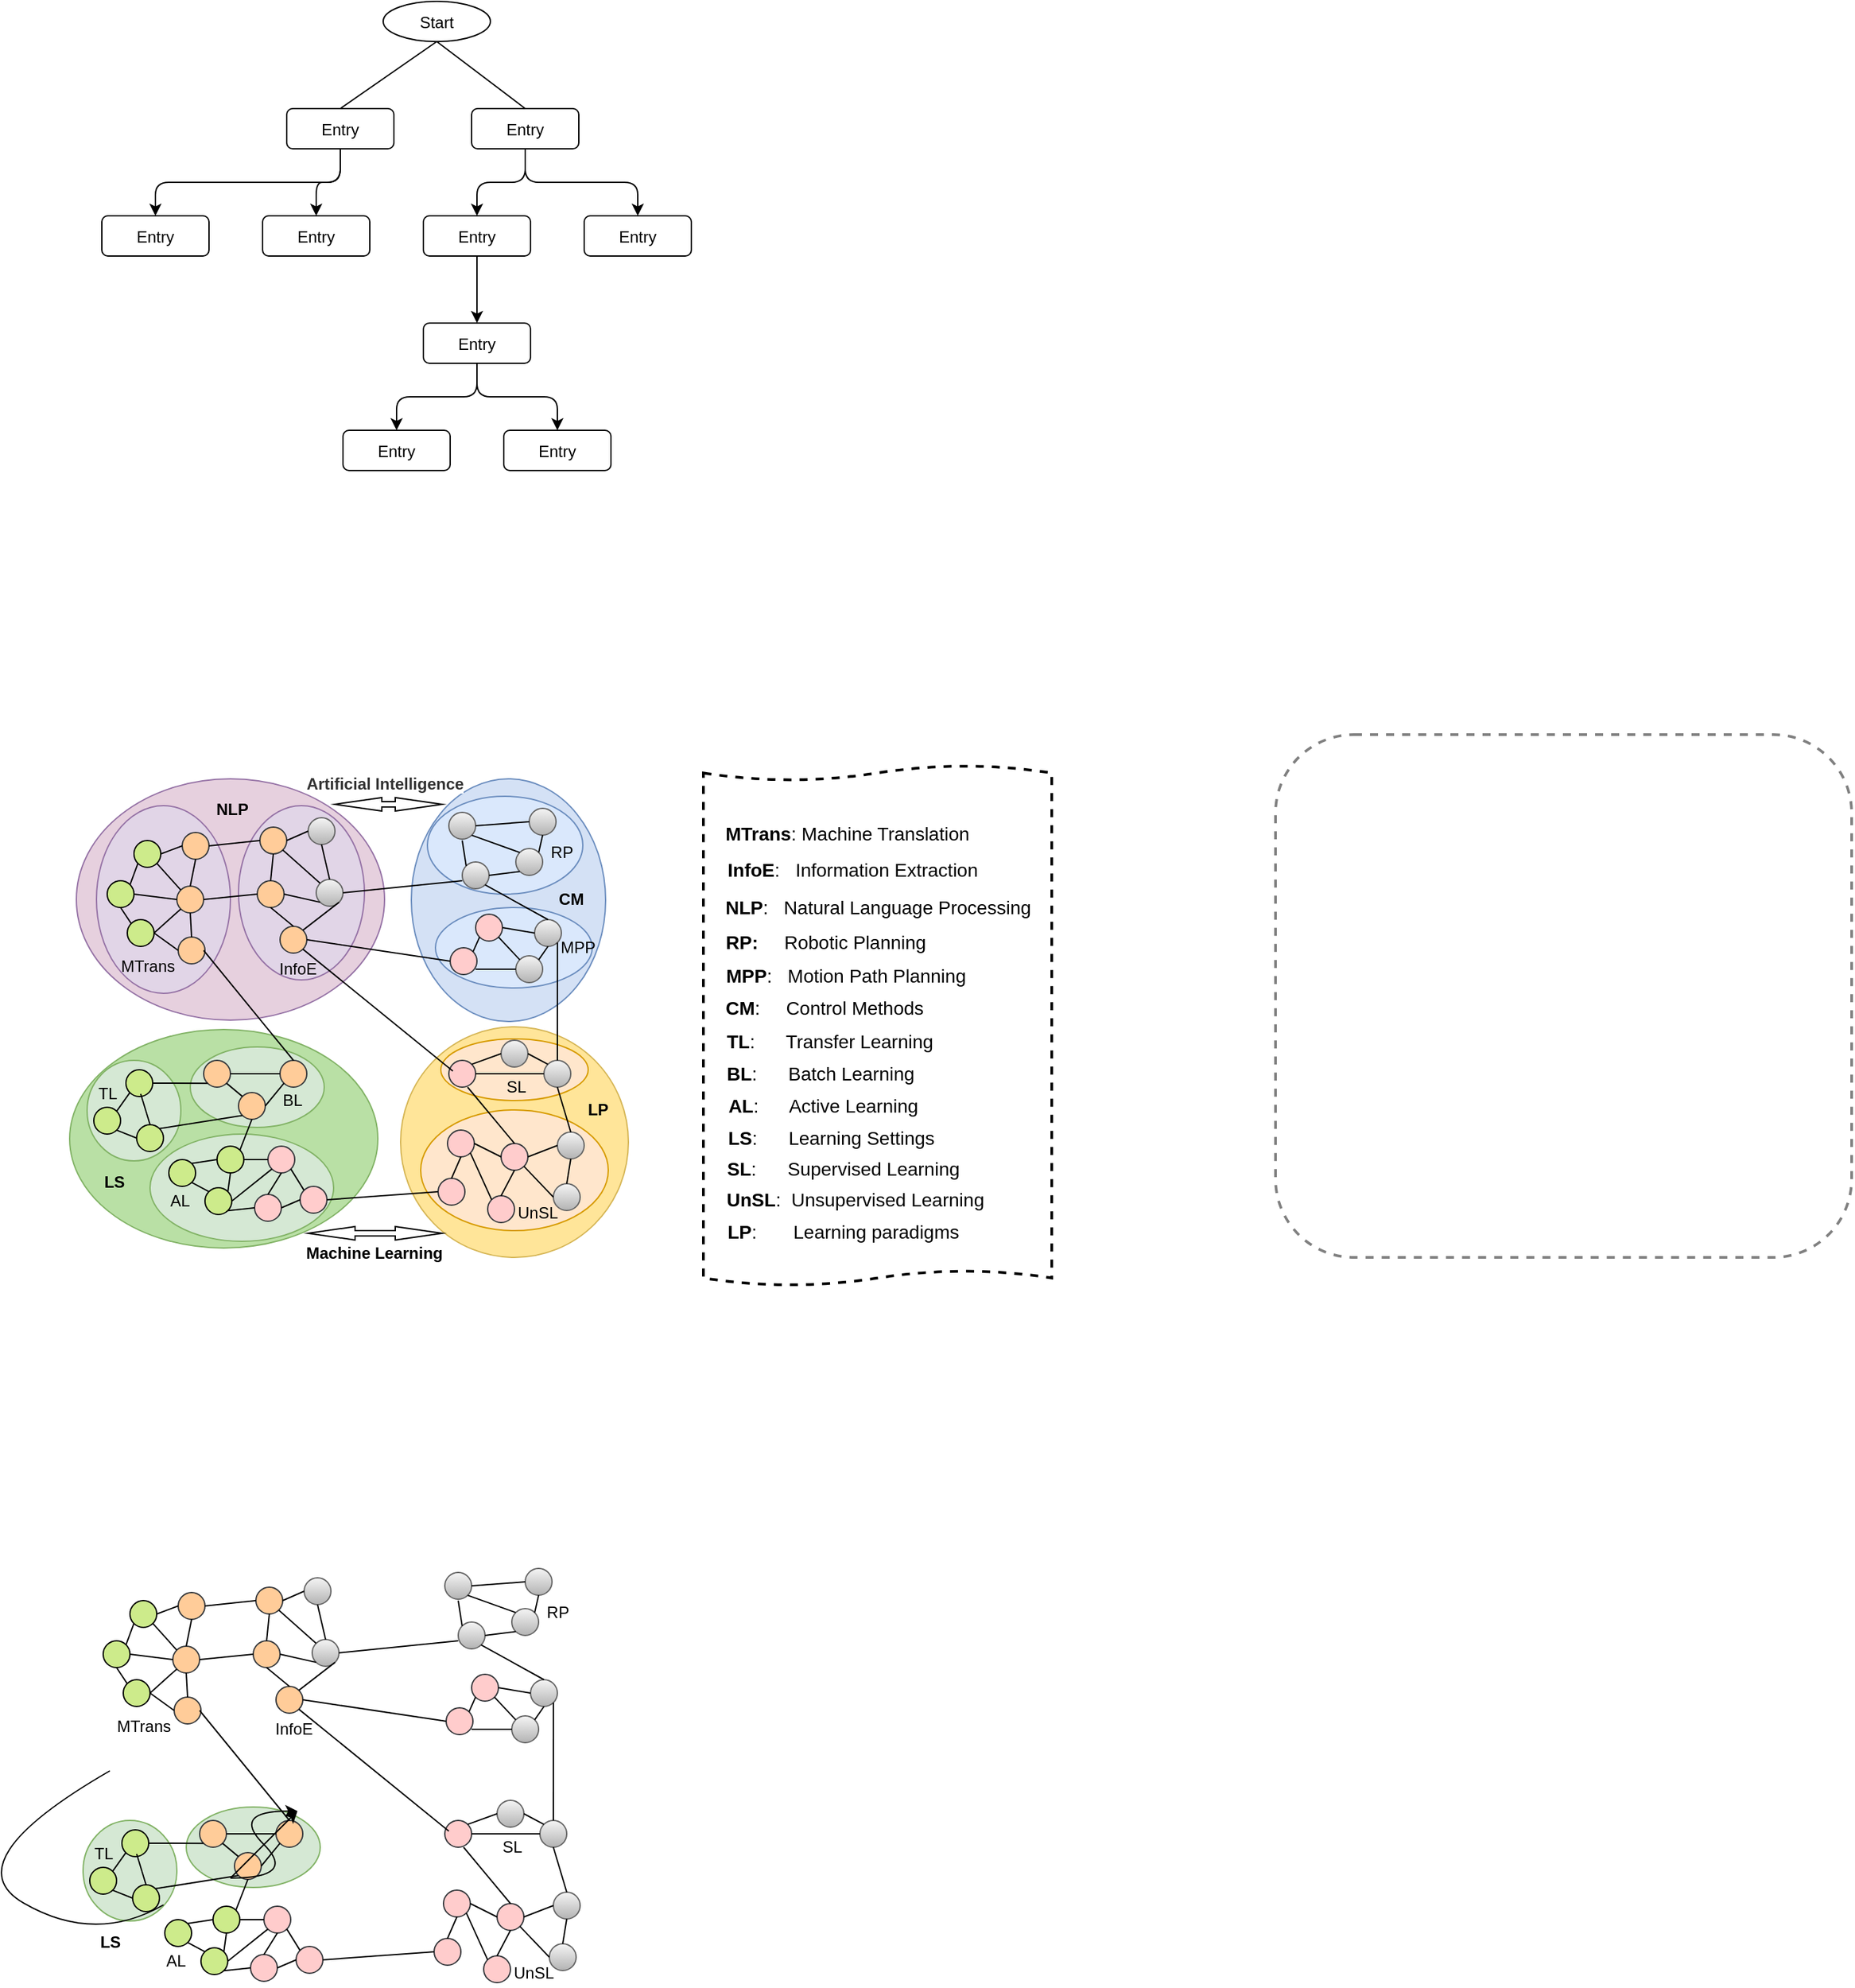 <mxfile version="14.9.0" type="github">
  <diagram id="14IE2rQUAsmaFd_VFxhA" name="第 1 页">
    <mxGraphModel dx="1597" dy="1626" grid="1" gridSize="10" guides="1" tooltips="1" connect="1" arrows="1" fold="1" page="1" pageScale="1" pageWidth="827" pageHeight="1169" math="0" shadow="0">
      <root>
        <mxCell id="0" />
        <mxCell id="1" parent="0" />
        <mxCell id="2hEy3VEk0m3lQvkDzE6Z-232" value="" style="shape=tape;whiteSpace=wrap;html=1;strokeWidth=2;size=0.029;dashed=1;" parent="1" vertex="1">
          <mxGeometry x="503" y="180" width="260" height="388" as="geometry" />
        </mxCell>
        <mxCell id="2hEy3VEk0m3lQvkDzE6Z-185" value="" style="rounded=1;whiteSpace=wrap;html=1;dashed=1;strokeWidth=2;strokeColor=#808080;" parent="1" vertex="1">
          <mxGeometry x="930" y="157" width="430" height="390" as="geometry" />
        </mxCell>
        <mxCell id="2hEy3VEk0m3lQvkDzE6Z-158" value="" style="ellipse;whiteSpace=wrap;html=1;strokeColor=#d6b656;fillColor=#FFE599;" parent="1" vertex="1">
          <mxGeometry x="277" y="375" width="170" height="172" as="geometry" />
        </mxCell>
        <mxCell id="2hEy3VEk0m3lQvkDzE6Z-157" value="" style="ellipse;whiteSpace=wrap;html=1;strokeColor=#d79b00;fillColor=#ffe6cc;" parent="1" vertex="1">
          <mxGeometry x="292" y="437" width="140" height="90" as="geometry" />
        </mxCell>
        <mxCell id="2hEy3VEk0m3lQvkDzE6Z-129" value="" style="ellipse;whiteSpace=wrap;html=1;strokeColor=#d79b00;fillColor=#ffe6cc;" parent="1" vertex="1">
          <mxGeometry x="307" y="384" width="110" height="46" as="geometry" />
        </mxCell>
        <mxCell id="2hEy3VEk0m3lQvkDzE6Z-123" value="" style="ellipse;whiteSpace=wrap;html=1;strokeColor=#82b366;fillColor=#B9E0A5;" parent="1" vertex="1">
          <mxGeometry x="30" y="377" width="230" height="163" as="geometry" />
        </mxCell>
        <mxCell id="2hEy3VEk0m3lQvkDzE6Z-107" value="" style="ellipse;whiteSpace=wrap;html=1;strokeColor=#82b366;fillColor=#d5e8d4;" parent="1" vertex="1">
          <mxGeometry x="90" y="455" width="137" height="80" as="geometry" />
        </mxCell>
        <mxCell id="2hEy3VEk0m3lQvkDzE6Z-97" value="" style="ellipse;whiteSpace=wrap;html=1;strokeColor=#82b366;fillColor=#d5e8d4;" parent="1" vertex="1">
          <mxGeometry x="43" y="400" width="70" height="75" as="geometry" />
        </mxCell>
        <mxCell id="2hEy3VEk0m3lQvkDzE6Z-90" value="" style="ellipse;whiteSpace=wrap;html=1;strokeColor=#82b366;fillColor=#d5e8d4;" parent="1" vertex="1">
          <mxGeometry x="120" y="390" width="100" height="60" as="geometry" />
        </mxCell>
        <mxCell id="2hEy3VEk0m3lQvkDzE6Z-80" value="" style="ellipse;whiteSpace=wrap;html=1;strokeColor=#6c8ebf;fillColor=#D4E1F5;" parent="1" vertex="1">
          <mxGeometry x="285" y="190" width="145" height="181" as="geometry" />
        </mxCell>
        <mxCell id="2hEy3VEk0m3lQvkDzE6Z-77" value="" style="ellipse;whiteSpace=wrap;html=1;strokeColor=#9673a6;fillColor=#E6D0DE;" parent="1" vertex="1">
          <mxGeometry x="35" y="190" width="230" height="180" as="geometry" />
        </mxCell>
        <mxCell id="2hEy3VEk0m3lQvkDzE6Z-73" value="" style="ellipse;whiteSpace=wrap;html=1;strokeColor=#6c8ebf;fillColor=#dae8fc;" parent="1" vertex="1">
          <mxGeometry x="303" y="286" width="117" height="60" as="geometry" />
        </mxCell>
        <mxCell id="2hEy3VEk0m3lQvkDzE6Z-60" value="" style="ellipse;whiteSpace=wrap;html=1;strokeColor=#6c8ebf;fillColor=#dae8fc;" parent="1" vertex="1">
          <mxGeometry x="297" y="203" width="116" height="73" as="geometry" />
        </mxCell>
        <mxCell id="2hEy3VEk0m3lQvkDzE6Z-39" value="" style="ellipse;whiteSpace=wrap;html=1;strokeColor=#9673a6;fillColor=#e1d5e7;" parent="1" vertex="1">
          <mxGeometry x="156" y="210" width="94" height="130" as="geometry" />
        </mxCell>
        <mxCell id="2hEy3VEk0m3lQvkDzE6Z-29" value="" style="ellipse;whiteSpace=wrap;html=1;strokeColor=#9673a6;fillColor=#e1d5e7;" parent="1" vertex="1">
          <mxGeometry x="50" y="210" width="100" height="140" as="geometry" />
        </mxCell>
        <mxCell id="2hEy3VEk0m3lQvkDzE6Z-2" value="" style="ellipse;whiteSpace=wrap;html=1;aspect=fixed;fillColor=#cdeb8b;" parent="1" vertex="1">
          <mxGeometry x="78" y="236" width="20" height="20" as="geometry" />
        </mxCell>
        <mxCell id="2hEy3VEk0m3lQvkDzE6Z-3" value="" style="ellipse;whiteSpace=wrap;html=1;aspect=fixed;fillColor=#cdeb8b;" parent="1" vertex="1">
          <mxGeometry x="58" y="266" width="20" height="20" as="geometry" />
        </mxCell>
        <mxCell id="2hEy3VEk0m3lQvkDzE6Z-4" value="" style="ellipse;whiteSpace=wrap;html=1;aspect=fixed;fillColor=#cdeb8b;" parent="1" vertex="1">
          <mxGeometry x="73" y="295" width="20" height="20" as="geometry" />
        </mxCell>
        <mxCell id="2hEy3VEk0m3lQvkDzE6Z-7" value="" style="ellipse;whiteSpace=wrap;html=1;aspect=fixed;fillColor=#ffcc99;strokeColor=#36393d;" parent="1" vertex="1">
          <mxGeometry x="114" y="230" width="20" height="20" as="geometry" />
        </mxCell>
        <mxCell id="2hEy3VEk0m3lQvkDzE6Z-8" value="" style="ellipse;whiteSpace=wrap;html=1;aspect=fixed;fillColor=#ffcc99;strokeColor=#36393d;" parent="1" vertex="1">
          <mxGeometry x="110" y="270" width="20" height="20" as="geometry" />
        </mxCell>
        <mxCell id="2hEy3VEk0m3lQvkDzE6Z-9" value="" style="ellipse;whiteSpace=wrap;html=1;aspect=fixed;fillColor=#ffcc99;strokeColor=#36393d;" parent="1" vertex="1">
          <mxGeometry x="111" y="308" width="20" height="20" as="geometry" />
        </mxCell>
        <mxCell id="2hEy3VEk0m3lQvkDzE6Z-12" value="" style="ellipse;whiteSpace=wrap;html=1;aspect=fixed;fillColor=#ffcc99;strokeColor=#36393d;" parent="1" vertex="1">
          <mxGeometry x="170" y="266" width="20" height="20" as="geometry" />
        </mxCell>
        <mxCell id="2hEy3VEk0m3lQvkDzE6Z-13" value="" style="ellipse;whiteSpace=wrap;html=1;aspect=fixed;fillColor=#ffcc99;strokeColor=#36393d;" parent="1" vertex="1">
          <mxGeometry x="172" y="226" width="20" height="20" as="geometry" />
        </mxCell>
        <mxCell id="2hEy3VEk0m3lQvkDzE6Z-14" value="" style="endArrow=none;html=1;exitX=1;exitY=0.5;exitDx=0;exitDy=0;entryX=0;entryY=0.5;entryDx=0;entryDy=0;" parent="1" source="2hEy3VEk0m3lQvkDzE6Z-2" target="2hEy3VEk0m3lQvkDzE6Z-7" edge="1">
          <mxGeometry width="50" height="50" relative="1" as="geometry">
            <mxPoint x="370" y="430" as="sourcePoint" />
            <mxPoint x="110" y="240" as="targetPoint" />
          </mxGeometry>
        </mxCell>
        <mxCell id="2hEy3VEk0m3lQvkDzE6Z-15" value="" style="endArrow=none;html=1;exitX=1;exitY=1;exitDx=0;exitDy=0;entryX=0;entryY=0;entryDx=0;entryDy=0;" parent="1" source="2hEy3VEk0m3lQvkDzE6Z-2" target="2hEy3VEk0m3lQvkDzE6Z-8" edge="1">
          <mxGeometry width="50" height="50" relative="1" as="geometry">
            <mxPoint x="370" y="430" as="sourcePoint" />
            <mxPoint x="420" y="380" as="targetPoint" />
          </mxGeometry>
        </mxCell>
        <mxCell id="2hEy3VEk0m3lQvkDzE6Z-16" value="" style="endArrow=none;html=1;entryX=0;entryY=0.5;entryDx=0;entryDy=0;" parent="1" target="2hEy3VEk0m3lQvkDzE6Z-9" edge="1">
          <mxGeometry width="50" height="50" relative="1" as="geometry">
            <mxPoint x="93" y="305" as="sourcePoint" />
            <mxPoint x="420" y="380" as="targetPoint" />
          </mxGeometry>
        </mxCell>
        <mxCell id="2hEy3VEk0m3lQvkDzE6Z-17" value="" style="endArrow=none;html=1;exitX=1;exitY=0.5;exitDx=0;exitDy=0;entryX=0;entryY=1;entryDx=0;entryDy=0;" parent="1" source="2hEy3VEk0m3lQvkDzE6Z-4" target="2hEy3VEk0m3lQvkDzE6Z-8" edge="1">
          <mxGeometry width="50" height="50" relative="1" as="geometry">
            <mxPoint x="370" y="430" as="sourcePoint" />
            <mxPoint x="420" y="380" as="targetPoint" />
          </mxGeometry>
        </mxCell>
        <mxCell id="2hEy3VEk0m3lQvkDzE6Z-18" value="" style="endArrow=none;html=1;exitX=1;exitY=0.5;exitDx=0;exitDy=0;" parent="1" source="2hEy3VEk0m3lQvkDzE6Z-3" edge="1">
          <mxGeometry width="50" height="50" relative="1" as="geometry">
            <mxPoint x="370" y="430" as="sourcePoint" />
            <mxPoint x="110" y="280" as="targetPoint" />
          </mxGeometry>
        </mxCell>
        <mxCell id="2hEy3VEk0m3lQvkDzE6Z-19" value="" style="endArrow=none;html=1;exitX=1;exitY=0;exitDx=0;exitDy=0;entryX=0;entryY=1;entryDx=0;entryDy=0;" parent="1" source="2hEy3VEk0m3lQvkDzE6Z-3" target="2hEy3VEk0m3lQvkDzE6Z-2" edge="1">
          <mxGeometry width="50" height="50" relative="1" as="geometry">
            <mxPoint x="370" y="430" as="sourcePoint" />
            <mxPoint x="420" y="380" as="targetPoint" />
          </mxGeometry>
        </mxCell>
        <mxCell id="2hEy3VEk0m3lQvkDzE6Z-20" value="" style="endArrow=none;html=1;exitX=0.5;exitY=1;exitDx=0;exitDy=0;entryX=0;entryY=0;entryDx=0;entryDy=0;exitPerimeter=0;" parent="1" source="2hEy3VEk0m3lQvkDzE6Z-3" target="2hEy3VEk0m3lQvkDzE6Z-4" edge="1">
          <mxGeometry width="50" height="50" relative="1" as="geometry">
            <mxPoint x="370" y="430" as="sourcePoint" />
            <mxPoint x="420" y="380" as="targetPoint" />
          </mxGeometry>
        </mxCell>
        <mxCell id="2hEy3VEk0m3lQvkDzE6Z-21" value="" style="endArrow=none;html=1;entryX=0.5;entryY=1;entryDx=0;entryDy=0;exitX=0.5;exitY=0;exitDx=0;exitDy=0;" parent="1" source="2hEy3VEk0m3lQvkDzE6Z-8" target="2hEy3VEk0m3lQvkDzE6Z-7" edge="1">
          <mxGeometry width="50" height="50" relative="1" as="geometry">
            <mxPoint x="370" y="430" as="sourcePoint" />
            <mxPoint x="420" y="380" as="targetPoint" />
          </mxGeometry>
        </mxCell>
        <mxCell id="2hEy3VEk0m3lQvkDzE6Z-22" value="" style="endArrow=none;html=1;entryX=0.5;entryY=1;entryDx=0;entryDy=0;exitX=0.5;exitY=0;exitDx=0;exitDy=0;" parent="1" source="2hEy3VEk0m3lQvkDzE6Z-9" target="2hEy3VEk0m3lQvkDzE6Z-8" edge="1">
          <mxGeometry width="50" height="50" relative="1" as="geometry">
            <mxPoint x="370" y="430" as="sourcePoint" />
            <mxPoint x="420" y="380" as="targetPoint" />
          </mxGeometry>
        </mxCell>
        <mxCell id="2hEy3VEk0m3lQvkDzE6Z-23" value="" style="endArrow=none;html=1;entryX=1;entryY=0.5;entryDx=0;entryDy=0;exitX=0;exitY=0.5;exitDx=0;exitDy=0;" parent="1" source="2hEy3VEk0m3lQvkDzE6Z-13" target="2hEy3VEk0m3lQvkDzE6Z-7" edge="1">
          <mxGeometry width="50" height="50" relative="1" as="geometry">
            <mxPoint x="370" y="430" as="sourcePoint" />
            <mxPoint x="420" y="380" as="targetPoint" />
          </mxGeometry>
        </mxCell>
        <mxCell id="2hEy3VEk0m3lQvkDzE6Z-24" value="" style="endArrow=none;html=1;exitX=1;exitY=0.5;exitDx=0;exitDy=0;entryX=0;entryY=0.5;entryDx=0;entryDy=0;" parent="1" source="2hEy3VEk0m3lQvkDzE6Z-8" target="2hEy3VEk0m3lQvkDzE6Z-12" edge="1">
          <mxGeometry width="50" height="50" relative="1" as="geometry">
            <mxPoint x="370" y="430" as="sourcePoint" />
            <mxPoint x="420" y="380" as="targetPoint" />
          </mxGeometry>
        </mxCell>
        <mxCell id="2hEy3VEk0m3lQvkDzE6Z-26" value="" style="endArrow=none;html=1;entryX=0.5;entryY=1;entryDx=0;entryDy=0;exitX=0.5;exitY=0;exitDx=0;exitDy=0;" parent="1" source="2hEy3VEk0m3lQvkDzE6Z-12" target="2hEy3VEk0m3lQvkDzE6Z-13" edge="1">
          <mxGeometry width="50" height="50" relative="1" as="geometry">
            <mxPoint x="370" y="430" as="sourcePoint" />
            <mxPoint x="420" y="380" as="targetPoint" />
          </mxGeometry>
        </mxCell>
        <mxCell id="2hEy3VEk0m3lQvkDzE6Z-27" value="" style="ellipse;whiteSpace=wrap;html=1;aspect=fixed;fillColor=#ffcc99;strokeColor=#36393d;" parent="1" vertex="1">
          <mxGeometry x="187" y="300" width="20" height="20" as="geometry" />
        </mxCell>
        <mxCell id="2hEy3VEk0m3lQvkDzE6Z-28" value="" style="endArrow=none;html=1;entryX=0.5;entryY=1;entryDx=0;entryDy=0;exitX=0.5;exitY=0;exitDx=0;exitDy=0;" parent="1" source="2hEy3VEk0m3lQvkDzE6Z-27" target="2hEy3VEk0m3lQvkDzE6Z-12" edge="1">
          <mxGeometry width="50" height="50" relative="1" as="geometry">
            <mxPoint x="370" y="430" as="sourcePoint" />
            <mxPoint x="420" y="380" as="targetPoint" />
          </mxGeometry>
        </mxCell>
        <mxCell id="2hEy3VEk0m3lQvkDzE6Z-30" value="" style="ellipse;whiteSpace=wrap;html=1;aspect=fixed;fillColor=#f5f5f5;strokeColor=#666666;gradientColor=#b3b3b3;" parent="1" vertex="1">
          <mxGeometry x="208" y="219" width="20" height="20" as="geometry" />
        </mxCell>
        <mxCell id="2hEy3VEk0m3lQvkDzE6Z-34" value="" style="ellipse;whiteSpace=wrap;html=1;aspect=fixed;fillColor=#f5f5f5;strokeColor=#666666;gradientColor=#b3b3b3;" parent="1" vertex="1">
          <mxGeometry x="214" y="265" width="20" height="20" as="geometry" />
        </mxCell>
        <mxCell id="2hEy3VEk0m3lQvkDzE6Z-36" value="" style="endArrow=none;html=1;exitX=1;exitY=0.5;exitDx=0;exitDy=0;entryX=0;entryY=0.5;entryDx=0;entryDy=0;" parent="1" source="2hEy3VEk0m3lQvkDzE6Z-13" target="2hEy3VEk0m3lQvkDzE6Z-30" edge="1">
          <mxGeometry width="50" height="50" relative="1" as="geometry">
            <mxPoint x="370" y="330" as="sourcePoint" />
            <mxPoint x="420" y="280" as="targetPoint" />
          </mxGeometry>
        </mxCell>
        <mxCell id="2hEy3VEk0m3lQvkDzE6Z-37" value="" style="endArrow=none;html=1;entryX=0;entryY=0;entryDx=0;entryDy=0;exitX=1;exitY=1;exitDx=0;exitDy=0;" parent="1" source="2hEy3VEk0m3lQvkDzE6Z-13" target="2hEy3VEk0m3lQvkDzE6Z-34" edge="1">
          <mxGeometry width="50" height="50" relative="1" as="geometry">
            <mxPoint x="190" y="230" as="sourcePoint" />
            <mxPoint x="420" y="280" as="targetPoint" />
          </mxGeometry>
        </mxCell>
        <mxCell id="2hEy3VEk0m3lQvkDzE6Z-42" value="" style="endArrow=none;html=1;exitX=1;exitY=0.5;exitDx=0;exitDy=0;entryX=0;entryY=1;entryDx=0;entryDy=0;" parent="1" source="2hEy3VEk0m3lQvkDzE6Z-12" target="2hEy3VEk0m3lQvkDzE6Z-34" edge="1">
          <mxGeometry width="50" height="50" relative="1" as="geometry">
            <mxPoint x="370" y="330" as="sourcePoint" />
            <mxPoint x="420" y="280" as="targetPoint" />
          </mxGeometry>
        </mxCell>
        <mxCell id="2hEy3VEk0m3lQvkDzE6Z-43" value="" style="endArrow=none;html=1;exitX=0.5;exitY=0;exitDx=0;exitDy=0;entryX=0.5;entryY=1;entryDx=0;entryDy=0;" parent="1" source="2hEy3VEk0m3lQvkDzE6Z-34" target="2hEy3VEk0m3lQvkDzE6Z-30" edge="1">
          <mxGeometry width="50" height="50" relative="1" as="geometry">
            <mxPoint x="370" y="330" as="sourcePoint" />
            <mxPoint x="420" y="280" as="targetPoint" />
          </mxGeometry>
        </mxCell>
        <mxCell id="2hEy3VEk0m3lQvkDzE6Z-44" value="" style="ellipse;whiteSpace=wrap;html=1;aspect=fixed;fillColor=#f5f5f5;strokeColor=#666666;gradientColor=#b3b3b3;" parent="1" vertex="1">
          <mxGeometry x="323" y="252" width="20" height="20" as="geometry" />
        </mxCell>
        <mxCell id="2hEy3VEk0m3lQvkDzE6Z-45" value="" style="ellipse;whiteSpace=wrap;html=1;aspect=fixed;fillColor=#f5f5f5;strokeColor=#666666;gradientColor=#b3b3b3;" parent="1" vertex="1">
          <mxGeometry x="363" y="242" width="20" height="20" as="geometry" />
        </mxCell>
        <mxCell id="2hEy3VEk0m3lQvkDzE6Z-46" value="" style="ellipse;whiteSpace=wrap;html=1;aspect=fixed;fillColor=#f5f5f5;strokeColor=#666666;gradientColor=#b3b3b3;" parent="1" vertex="1">
          <mxGeometry x="313" y="215" width="20" height="20" as="geometry" />
        </mxCell>
        <mxCell id="2hEy3VEk0m3lQvkDzE6Z-47" value="" style="ellipse;whiteSpace=wrap;html=1;aspect=fixed;fillColor=#f5f5f5;strokeColor=#666666;gradientColor=#b3b3b3;" parent="1" vertex="1">
          <mxGeometry x="373" y="212" width="20" height="20" as="geometry" />
        </mxCell>
        <mxCell id="2hEy3VEk0m3lQvkDzE6Z-55" value="" style="endArrow=none;html=1;exitX=1;exitY=0.5;exitDx=0;exitDy=0;entryX=0;entryY=0.5;entryDx=0;entryDy=0;" parent="1" source="2hEy3VEk0m3lQvkDzE6Z-46" target="2hEy3VEk0m3lQvkDzE6Z-47" edge="1">
          <mxGeometry width="50" height="50" relative="1" as="geometry">
            <mxPoint x="403" y="426" as="sourcePoint" />
            <mxPoint x="453" y="376" as="targetPoint" />
          </mxGeometry>
        </mxCell>
        <mxCell id="2hEy3VEk0m3lQvkDzE6Z-56" value="" style="endArrow=none;html=1;exitX=1;exitY=1;exitDx=0;exitDy=0;entryX=0;entryY=0;entryDx=0;entryDy=0;" parent="1" source="2hEy3VEk0m3lQvkDzE6Z-46" target="2hEy3VEk0m3lQvkDzE6Z-45" edge="1">
          <mxGeometry width="50" height="50" relative="1" as="geometry">
            <mxPoint x="403" y="426" as="sourcePoint" />
            <mxPoint x="453" y="376" as="targetPoint" />
          </mxGeometry>
        </mxCell>
        <mxCell id="2hEy3VEk0m3lQvkDzE6Z-57" value="" style="endArrow=none;html=1;entryX=0;entryY=0;entryDx=0;entryDy=0;" parent="1" target="2hEy3VEk0m3lQvkDzE6Z-44" edge="1">
          <mxGeometry width="50" height="50" relative="1" as="geometry">
            <mxPoint x="323" y="236" as="sourcePoint" />
            <mxPoint x="453" y="376" as="targetPoint" />
          </mxGeometry>
        </mxCell>
        <mxCell id="2hEy3VEk0m3lQvkDzE6Z-58" value="" style="endArrow=none;html=1;exitX=1;exitY=0;exitDx=0;exitDy=0;entryX=0.5;entryY=1;entryDx=0;entryDy=0;" parent="1" source="2hEy3VEk0m3lQvkDzE6Z-45" target="2hEy3VEk0m3lQvkDzE6Z-47" edge="1">
          <mxGeometry width="50" height="50" relative="1" as="geometry">
            <mxPoint x="403" y="426" as="sourcePoint" />
            <mxPoint x="453" y="376" as="targetPoint" />
          </mxGeometry>
        </mxCell>
        <mxCell id="2hEy3VEk0m3lQvkDzE6Z-59" value="" style="endArrow=none;html=1;exitX=1;exitY=0.5;exitDx=0;exitDy=0;entryX=0;entryY=1;entryDx=0;entryDy=0;" parent="1" source="2hEy3VEk0m3lQvkDzE6Z-44" target="2hEy3VEk0m3lQvkDzE6Z-45" edge="1">
          <mxGeometry width="50" height="50" relative="1" as="geometry">
            <mxPoint x="403" y="426" as="sourcePoint" />
            <mxPoint x="453" y="376" as="targetPoint" />
          </mxGeometry>
        </mxCell>
        <mxCell id="2hEy3VEk0m3lQvkDzE6Z-64" value="" style="ellipse;whiteSpace=wrap;html=1;aspect=fixed;fillColor=#f5f5f5;strokeColor=#666666;gradientColor=#b3b3b3;" parent="1" vertex="1">
          <mxGeometry x="377" y="295" width="20" height="20" as="geometry" />
        </mxCell>
        <mxCell id="2hEy3VEk0m3lQvkDzE6Z-65" value="" style="ellipse;whiteSpace=wrap;html=1;aspect=fixed;fillColor=#f5f5f5;strokeColor=#666666;gradientColor=#b3b3b3;" parent="1" vertex="1">
          <mxGeometry x="363" y="322" width="20" height="20" as="geometry" />
        </mxCell>
        <mxCell id="2hEy3VEk0m3lQvkDzE6Z-66" value="" style="ellipse;whiteSpace=wrap;html=1;aspect=fixed;fillColor=#ffcccc;strokeColor=#36393d;" parent="1" vertex="1">
          <mxGeometry x="314" y="316" width="20" height="20" as="geometry" />
        </mxCell>
        <mxCell id="2hEy3VEk0m3lQvkDzE6Z-67" value="" style="ellipse;whiteSpace=wrap;html=1;aspect=fixed;fillColor=#ffcccc;strokeColor=#36393d;" parent="1" vertex="1">
          <mxGeometry x="333" y="291" width="20" height="20" as="geometry" />
        </mxCell>
        <mxCell id="2hEy3VEk0m3lQvkDzE6Z-68" value="" style="endArrow=none;html=1;entryX=0;entryY=1;entryDx=0;entryDy=0;exitX=1;exitY=0;exitDx=0;exitDy=0;" parent="1" source="2hEy3VEk0m3lQvkDzE6Z-66" target="2hEy3VEk0m3lQvkDzE6Z-67" edge="1">
          <mxGeometry width="50" height="50" relative="1" as="geometry">
            <mxPoint x="403" y="426" as="sourcePoint" />
            <mxPoint x="453" y="376" as="targetPoint" />
          </mxGeometry>
        </mxCell>
        <mxCell id="2hEy3VEk0m3lQvkDzE6Z-69" value="" style="endArrow=none;html=1;entryX=1;entryY=1;entryDx=0;entryDy=0;exitX=0;exitY=0;exitDx=0;exitDy=0;" parent="1" source="2hEy3VEk0m3lQvkDzE6Z-65" target="2hEy3VEk0m3lQvkDzE6Z-67" edge="1">
          <mxGeometry width="50" height="50" relative="1" as="geometry">
            <mxPoint x="403" y="426" as="sourcePoint" />
            <mxPoint x="453" y="376" as="targetPoint" />
          </mxGeometry>
        </mxCell>
        <mxCell id="2hEy3VEk0m3lQvkDzE6Z-70" value="" style="endArrow=none;html=1;exitX=1;exitY=0.5;exitDx=0;exitDy=0;entryX=0;entryY=0.5;entryDx=0;entryDy=0;" parent="1" source="2hEy3VEk0m3lQvkDzE6Z-67" target="2hEy3VEk0m3lQvkDzE6Z-64" edge="1">
          <mxGeometry width="50" height="50" relative="1" as="geometry">
            <mxPoint x="403" y="426" as="sourcePoint" />
            <mxPoint x="453" y="376" as="targetPoint" />
          </mxGeometry>
        </mxCell>
        <mxCell id="2hEy3VEk0m3lQvkDzE6Z-71" value="" style="endArrow=none;html=1;entryX=0.5;entryY=1;entryDx=0;entryDy=0;exitX=1;exitY=0;exitDx=0;exitDy=0;" parent="1" source="2hEy3VEk0m3lQvkDzE6Z-65" target="2hEy3VEk0m3lQvkDzE6Z-64" edge="1">
          <mxGeometry width="50" height="50" relative="1" as="geometry">
            <mxPoint x="403" y="426" as="sourcePoint" />
            <mxPoint x="453" y="376" as="targetPoint" />
          </mxGeometry>
        </mxCell>
        <mxCell id="2hEy3VEk0m3lQvkDzE6Z-75" value="" style="endArrow=none;html=1;entryX=0;entryY=0.5;entryDx=0;entryDy=0;" parent="1" target="2hEy3VEk0m3lQvkDzE6Z-65" edge="1">
          <mxGeometry width="50" height="50" relative="1" as="geometry">
            <mxPoint x="333" y="332" as="sourcePoint" />
            <mxPoint x="453" y="376" as="targetPoint" />
          </mxGeometry>
        </mxCell>
        <mxCell id="2hEy3VEk0m3lQvkDzE6Z-81" value="" style="ellipse;whiteSpace=wrap;html=1;aspect=fixed;fillColor=#ffcc99;strokeColor=#36393d;" parent="1" vertex="1">
          <mxGeometry x="187" y="400" width="20" height="20" as="geometry" />
        </mxCell>
        <mxCell id="2hEy3VEk0m3lQvkDzE6Z-82" value="" style="ellipse;whiteSpace=wrap;html=1;aspect=fixed;fillColor=#ffcc99;strokeColor=#36393d;" parent="1" vertex="1">
          <mxGeometry x="156" y="424" width="20" height="20" as="geometry" />
        </mxCell>
        <mxCell id="2hEy3VEk0m3lQvkDzE6Z-83" value="" style="ellipse;whiteSpace=wrap;html=1;aspect=fixed;fillColor=#ffcc99;strokeColor=#36393d;" parent="1" vertex="1">
          <mxGeometry x="130" y="400" width="20" height="20" as="geometry" />
        </mxCell>
        <mxCell id="2hEy3VEk0m3lQvkDzE6Z-85" value="" style="endArrow=none;html=1;exitX=1;exitY=0.5;exitDx=0;exitDy=0;entryX=0;entryY=0.5;entryDx=0;entryDy=0;" parent="1" source="2hEy3VEk0m3lQvkDzE6Z-83" target="2hEy3VEk0m3lQvkDzE6Z-81" edge="1">
          <mxGeometry width="50" height="50" relative="1" as="geometry">
            <mxPoint x="370" y="440" as="sourcePoint" />
            <mxPoint x="420" y="390" as="targetPoint" />
          </mxGeometry>
        </mxCell>
        <mxCell id="2hEy3VEk0m3lQvkDzE6Z-86" value="" style="endArrow=none;html=1;entryX=0;entryY=1;entryDx=0;entryDy=0;exitX=1;exitY=0.5;exitDx=0;exitDy=0;" parent="1" source="2hEy3VEk0m3lQvkDzE6Z-82" target="2hEy3VEk0m3lQvkDzE6Z-81" edge="1">
          <mxGeometry width="50" height="50" relative="1" as="geometry">
            <mxPoint x="208.426" y="396.716" as="sourcePoint" />
            <mxPoint x="420" y="390" as="targetPoint" />
          </mxGeometry>
        </mxCell>
        <mxCell id="2hEy3VEk0m3lQvkDzE6Z-87" value="" style="endArrow=none;html=1;entryX=0;entryY=0;entryDx=0;entryDy=0;exitX=1;exitY=1;exitDx=0;exitDy=0;" parent="1" source="2hEy3VEk0m3lQvkDzE6Z-83" target="2hEy3VEk0m3lQvkDzE6Z-82" edge="1">
          <mxGeometry width="50" height="50" relative="1" as="geometry">
            <mxPoint x="140" y="410" as="sourcePoint" />
            <mxPoint x="420" y="390" as="targetPoint" />
          </mxGeometry>
        </mxCell>
        <mxCell id="2hEy3VEk0m3lQvkDzE6Z-91" value="" style="ellipse;whiteSpace=wrap;html=1;aspect=fixed;fillColor=#cdeb8b;" parent="1" vertex="1">
          <mxGeometry x="80" y="448" width="20" height="20" as="geometry" />
        </mxCell>
        <mxCell id="2hEy3VEk0m3lQvkDzE6Z-92" value="" style="ellipse;whiteSpace=wrap;html=1;aspect=fixed;fillColor=#cdeb8b;" parent="1" vertex="1">
          <mxGeometry x="48" y="435" width="20" height="20" as="geometry" />
        </mxCell>
        <mxCell id="2hEy3VEk0m3lQvkDzE6Z-93" value="" style="ellipse;whiteSpace=wrap;html=1;aspect=fixed;fillColor=#cdeb8b;" parent="1" vertex="1">
          <mxGeometry x="72" y="407" width="20" height="20" as="geometry" />
        </mxCell>
        <mxCell id="2hEy3VEk0m3lQvkDzE6Z-94" value="" style="endArrow=none;html=1;entryX=0.5;entryY=0;entryDx=0;entryDy=0;" parent="1" target="2hEy3VEk0m3lQvkDzE6Z-91" edge="1">
          <mxGeometry width="50" height="50" relative="1" as="geometry">
            <mxPoint x="83" y="425" as="sourcePoint" />
            <mxPoint x="430" y="385" as="targetPoint" />
          </mxGeometry>
        </mxCell>
        <mxCell id="2hEy3VEk0m3lQvkDzE6Z-95" value="" style="endArrow=none;html=1;exitX=1;exitY=0;exitDx=0;exitDy=0;entryX=0;entryY=1;entryDx=0;entryDy=0;" parent="1" source="2hEy3VEk0m3lQvkDzE6Z-92" target="2hEy3VEk0m3lQvkDzE6Z-93" edge="1">
          <mxGeometry width="50" height="50" relative="1" as="geometry">
            <mxPoint x="380" y="435" as="sourcePoint" />
            <mxPoint x="430" y="385" as="targetPoint" />
          </mxGeometry>
        </mxCell>
        <mxCell id="2hEy3VEk0m3lQvkDzE6Z-96" value="" style="endArrow=none;html=1;exitX=1;exitY=1;exitDx=0;exitDy=0;entryX=0;entryY=0.5;entryDx=0;entryDy=0;" parent="1" source="2hEy3VEk0m3lQvkDzE6Z-92" target="2hEy3VEk0m3lQvkDzE6Z-91" edge="1">
          <mxGeometry width="50" height="50" relative="1" as="geometry">
            <mxPoint x="380" y="435" as="sourcePoint" />
            <mxPoint x="430" y="385" as="targetPoint" />
          </mxGeometry>
        </mxCell>
        <mxCell id="2hEy3VEk0m3lQvkDzE6Z-98" value="" style="ellipse;whiteSpace=wrap;html=1;aspect=fixed;fillColor=#cdeb8b;" parent="1" vertex="1">
          <mxGeometry x="104" y="474" width="20" height="20" as="geometry" />
        </mxCell>
        <mxCell id="2hEy3VEk0m3lQvkDzE6Z-99" value="" style="ellipse;whiteSpace=wrap;html=1;aspect=fixed;fillColor=#cdeb8b;" parent="1" vertex="1">
          <mxGeometry x="131" y="495" width="20" height="20" as="geometry" />
        </mxCell>
        <mxCell id="2hEy3VEk0m3lQvkDzE6Z-100" value="" style="ellipse;whiteSpace=wrap;html=1;aspect=fixed;fillColor=#cdeb8b;" parent="1" vertex="1">
          <mxGeometry x="140" y="464" width="20" height="20" as="geometry" />
        </mxCell>
        <mxCell id="2hEy3VEk0m3lQvkDzE6Z-102" value="" style="endArrow=none;html=1;exitX=1;exitY=0;exitDx=0;exitDy=0;" parent="1" source="2hEy3VEk0m3lQvkDzE6Z-98" edge="1">
          <mxGeometry width="50" height="50" relative="1" as="geometry">
            <mxPoint x="370" y="424" as="sourcePoint" />
            <mxPoint x="140" y="474" as="targetPoint" />
          </mxGeometry>
        </mxCell>
        <mxCell id="2hEy3VEk0m3lQvkDzE6Z-104" value="" style="endArrow=none;html=1;exitX=1;exitY=1;exitDx=0;exitDy=0;entryX=0;entryY=0;entryDx=0;entryDy=0;" parent="1" source="2hEy3VEk0m3lQvkDzE6Z-98" target="2hEy3VEk0m3lQvkDzE6Z-99" edge="1">
          <mxGeometry width="50" height="50" relative="1" as="geometry">
            <mxPoint x="370" y="424" as="sourcePoint" />
            <mxPoint x="420" y="374" as="targetPoint" />
          </mxGeometry>
        </mxCell>
        <mxCell id="2hEy3VEk0m3lQvkDzE6Z-105" value="" style="endArrow=none;html=1;entryX=0.5;entryY=1;entryDx=0;entryDy=0;exitX=1;exitY=0;exitDx=0;exitDy=0;" parent="1" source="2hEy3VEk0m3lQvkDzE6Z-99" target="2hEy3VEk0m3lQvkDzE6Z-100" edge="1">
          <mxGeometry width="50" height="50" relative="1" as="geometry">
            <mxPoint x="150" y="504" as="sourcePoint" />
            <mxPoint x="420" y="374" as="targetPoint" />
          </mxGeometry>
        </mxCell>
        <mxCell id="2hEy3VEk0m3lQvkDzE6Z-108" value="" style="ellipse;whiteSpace=wrap;html=1;aspect=fixed;fillColor=#ffcccc;strokeColor=#36393d;" parent="1" vertex="1">
          <mxGeometry x="178" y="464" width="20" height="20" as="geometry" />
        </mxCell>
        <mxCell id="2hEy3VEk0m3lQvkDzE6Z-112" value="" style="ellipse;whiteSpace=wrap;html=1;aspect=fixed;fillColor=#ffcccc;strokeColor=#36393d;fontStyle=1" parent="1" vertex="1">
          <mxGeometry x="202" y="494" width="20" height="20" as="geometry" />
        </mxCell>
        <mxCell id="2hEy3VEk0m3lQvkDzE6Z-113" value="" style="ellipse;whiteSpace=wrap;html=1;aspect=fixed;fillColor=#ffcccc;strokeColor=#36393d;direction=south;" parent="1" vertex="1">
          <mxGeometry x="168" y="500" width="20" height="20" as="geometry" />
        </mxCell>
        <mxCell id="2hEy3VEk0m3lQvkDzE6Z-117" value="" style="endArrow=none;html=1;exitX=0;exitY=0.5;exitDx=0;exitDy=0;entryX=0.5;entryY=1;entryDx=0;entryDy=0;" parent="1" source="2hEy3VEk0m3lQvkDzE6Z-113" target="2hEy3VEk0m3lQvkDzE6Z-108" edge="1">
          <mxGeometry width="50" height="50" relative="1" as="geometry">
            <mxPoint x="370" y="424" as="sourcePoint" />
            <mxPoint x="420" y="374" as="targetPoint" />
          </mxGeometry>
        </mxCell>
        <mxCell id="2hEy3VEk0m3lQvkDzE6Z-118" value="" style="endArrow=none;html=1;exitX=0.5;exitY=0;exitDx=0;exitDy=0;entryX=0;entryY=0.5;entryDx=0;entryDy=0;" parent="1" source="2hEy3VEk0m3lQvkDzE6Z-113" target="2hEy3VEk0m3lQvkDzE6Z-112" edge="1">
          <mxGeometry width="50" height="50" relative="1" as="geometry">
            <mxPoint x="370" y="424" as="sourcePoint" />
            <mxPoint x="420" y="374" as="targetPoint" />
          </mxGeometry>
        </mxCell>
        <mxCell id="2hEy3VEk0m3lQvkDzE6Z-119" value="" style="endArrow=none;html=1;entryX=1;entryY=1;entryDx=0;entryDy=0;exitX=0;exitY=0;exitDx=0;exitDy=0;" parent="1" source="2hEy3VEk0m3lQvkDzE6Z-112" target="2hEy3VEk0m3lQvkDzE6Z-108" edge="1">
          <mxGeometry width="50" height="50" relative="1" as="geometry">
            <mxPoint x="370" y="424" as="sourcePoint" />
            <mxPoint x="420" y="374" as="targetPoint" />
          </mxGeometry>
        </mxCell>
        <mxCell id="2hEy3VEk0m3lQvkDzE6Z-120" value="" style="endArrow=none;html=1;exitX=1;exitY=1;exitDx=0;exitDy=0;entryX=0.5;entryY=1;entryDx=0;entryDy=0;" parent="1" source="2hEy3VEk0m3lQvkDzE6Z-99" target="2hEy3VEk0m3lQvkDzE6Z-113" edge="1">
          <mxGeometry width="50" height="50" relative="1" as="geometry">
            <mxPoint x="370" y="424" as="sourcePoint" />
            <mxPoint x="420" y="374" as="targetPoint" />
          </mxGeometry>
        </mxCell>
        <mxCell id="2hEy3VEk0m3lQvkDzE6Z-121" value="" style="endArrow=none;html=1;exitX=1;exitY=0.5;exitDx=0;exitDy=0;entryX=0;entryY=1;entryDx=0;entryDy=0;" parent="1" source="2hEy3VEk0m3lQvkDzE6Z-99" target="2hEy3VEk0m3lQvkDzE6Z-108" edge="1">
          <mxGeometry width="50" height="50" relative="1" as="geometry">
            <mxPoint x="370" y="424" as="sourcePoint" />
            <mxPoint x="420" y="374" as="targetPoint" />
          </mxGeometry>
        </mxCell>
        <mxCell id="2hEy3VEk0m3lQvkDzE6Z-122" value="" style="endArrow=none;html=1;exitX=1;exitY=0.5;exitDx=0;exitDy=0;entryX=0;entryY=0.5;entryDx=0;entryDy=0;" parent="1" source="2hEy3VEk0m3lQvkDzE6Z-100" target="2hEy3VEk0m3lQvkDzE6Z-108" edge="1">
          <mxGeometry width="50" height="50" relative="1" as="geometry">
            <mxPoint x="370" y="424" as="sourcePoint" />
            <mxPoint x="420" y="374" as="targetPoint" />
          </mxGeometry>
        </mxCell>
        <mxCell id="2hEy3VEk0m3lQvkDzE6Z-124" value="" style="ellipse;whiteSpace=wrap;html=1;aspect=fixed;fillColor=#f5f5f5;strokeColor=#666666;gradientColor=#b3b3b3;" parent="1" vertex="1">
          <mxGeometry x="352" y="385" width="20" height="20" as="geometry" />
        </mxCell>
        <mxCell id="2hEy3VEk0m3lQvkDzE6Z-125" value="" style="ellipse;whiteSpace=wrap;html=1;aspect=fixed;fillColor=#f5f5f5;strokeColor=#666666;gradientColor=#b3b3b3;" parent="1" vertex="1">
          <mxGeometry x="384" y="400" width="20" height="20" as="geometry" />
        </mxCell>
        <mxCell id="2hEy3VEk0m3lQvkDzE6Z-126" value="" style="ellipse;whiteSpace=wrap;html=1;aspect=fixed;fillColor=#ffcccc;strokeColor=#36393d;" parent="1" vertex="1">
          <mxGeometry x="313" y="400" width="20" height="20" as="geometry" />
        </mxCell>
        <mxCell id="2hEy3VEk0m3lQvkDzE6Z-127" value="" style="ellipse;whiteSpace=wrap;html=1;aspect=fixed;fillColor=#ffcccc;strokeColor=#36393d;" parent="1" vertex="1">
          <mxGeometry x="312" y="452" width="20" height="20" as="geometry" />
        </mxCell>
        <mxCell id="2hEy3VEk0m3lQvkDzE6Z-130" value="" style="endArrow=none;html=1;entryX=1;entryY=0.5;entryDx=0;entryDy=0;exitX=0;exitY=0;exitDx=0;exitDy=0;" parent="1" source="2hEy3VEk0m3lQvkDzE6Z-125" target="2hEy3VEk0m3lQvkDzE6Z-124" edge="1">
          <mxGeometry width="50" height="50" relative="1" as="geometry">
            <mxPoint x="367" y="430" as="sourcePoint" />
            <mxPoint x="417" y="380" as="targetPoint" />
          </mxGeometry>
        </mxCell>
        <mxCell id="2hEy3VEk0m3lQvkDzE6Z-131" value="" style="endArrow=none;html=1;entryX=0;entryY=0.5;entryDx=0;entryDy=0;exitX=1;exitY=0;exitDx=0;exitDy=0;" parent="1" source="2hEy3VEk0m3lQvkDzE6Z-126" target="2hEy3VEk0m3lQvkDzE6Z-124" edge="1">
          <mxGeometry width="50" height="50" relative="1" as="geometry">
            <mxPoint x="367" y="430" as="sourcePoint" />
            <mxPoint x="417" y="380" as="targetPoint" />
          </mxGeometry>
        </mxCell>
        <mxCell id="2hEy3VEk0m3lQvkDzE6Z-132" value="" style="endArrow=none;html=1;exitX=1;exitY=0.5;exitDx=0;exitDy=0;entryX=0;entryY=0.5;entryDx=0;entryDy=0;" parent="1" source="2hEy3VEk0m3lQvkDzE6Z-126" target="2hEy3VEk0m3lQvkDzE6Z-125" edge="1">
          <mxGeometry width="50" height="50" relative="1" as="geometry">
            <mxPoint x="367" y="430" as="sourcePoint" />
            <mxPoint x="387" y="420" as="targetPoint" />
          </mxGeometry>
        </mxCell>
        <mxCell id="2hEy3VEk0m3lQvkDzE6Z-133" value="" style="ellipse;whiteSpace=wrap;html=1;aspect=fixed;fillColor=#ffcccc;strokeColor=#36393d;" parent="1" vertex="1">
          <mxGeometry x="305" y="488" width="20" height="20" as="geometry" />
        </mxCell>
        <mxCell id="2hEy3VEk0m3lQvkDzE6Z-134" value="" style="ellipse;whiteSpace=wrap;html=1;aspect=fixed;fillColor=#ffcccc;strokeColor=#36393d;" parent="1" vertex="1">
          <mxGeometry x="352" y="462" width="20" height="20" as="geometry" />
        </mxCell>
        <mxCell id="2hEy3VEk0m3lQvkDzE6Z-135" value="" style="ellipse;whiteSpace=wrap;html=1;aspect=fixed;fillColor=#ffcccc;strokeColor=#36393d;" parent="1" vertex="1">
          <mxGeometry x="342" y="501" width="20" height="20" as="geometry" />
        </mxCell>
        <mxCell id="2hEy3VEk0m3lQvkDzE6Z-139" value="" style="ellipse;whiteSpace=wrap;html=1;aspect=fixed;fillColor=#f5f5f5;strokeColor=#666666;gradientColor=#b3b3b3;" parent="1" vertex="1">
          <mxGeometry x="391" y="492" width="20" height="20" as="geometry" />
        </mxCell>
        <mxCell id="2hEy3VEk0m3lQvkDzE6Z-140" value="" style="ellipse;whiteSpace=wrap;html=1;aspect=fixed;fillColor=#f5f5f5;strokeColor=#666666;gradientColor=#b3b3b3;" parent="1" vertex="1">
          <mxGeometry x="394" y="453.5" width="20" height="20" as="geometry" />
        </mxCell>
        <mxCell id="2hEy3VEk0m3lQvkDzE6Z-142" value="" style="endArrow=none;html=1;entryX=0;entryY=0.5;entryDx=0;entryDy=0;exitX=1;exitY=0.5;exitDx=0;exitDy=0;" parent="1" source="2hEy3VEk0m3lQvkDzE6Z-134" target="2hEy3VEk0m3lQvkDzE6Z-140" edge="1">
          <mxGeometry width="50" height="50" relative="1" as="geometry">
            <mxPoint x="367" y="427" as="sourcePoint" />
            <mxPoint x="417" y="377" as="targetPoint" />
          </mxGeometry>
        </mxCell>
        <mxCell id="2hEy3VEk0m3lQvkDzE6Z-143" value="" style="endArrow=none;html=1;entryX=0;entryY=0.5;entryDx=0;entryDy=0;exitX=1;exitY=1;exitDx=0;exitDy=0;" parent="1" source="2hEy3VEk0m3lQvkDzE6Z-134" target="2hEy3VEk0m3lQvkDzE6Z-139" edge="1">
          <mxGeometry width="50" height="50" relative="1" as="geometry">
            <mxPoint x="367" y="427" as="sourcePoint" />
            <mxPoint x="417" y="377" as="targetPoint" />
          </mxGeometry>
        </mxCell>
        <mxCell id="2hEy3VEk0m3lQvkDzE6Z-144" value="" style="endArrow=none;html=1;entryX=0.5;entryY=1;entryDx=0;entryDy=0;exitX=0.5;exitY=0;exitDx=0;exitDy=0;" parent="1" source="2hEy3VEk0m3lQvkDzE6Z-139" target="2hEy3VEk0m3lQvkDzE6Z-140" edge="1">
          <mxGeometry width="50" height="50" relative="1" as="geometry">
            <mxPoint x="367" y="427" as="sourcePoint" />
            <mxPoint x="417" y="377" as="targetPoint" />
          </mxGeometry>
        </mxCell>
        <mxCell id="2hEy3VEk0m3lQvkDzE6Z-146" value="" style="endArrow=none;html=1;entryX=0.5;entryY=0;entryDx=0;entryDy=0;exitX=0.5;exitY=1;exitDx=0;exitDy=0;" parent="1" source="2hEy3VEk0m3lQvkDzE6Z-134" target="2hEy3VEk0m3lQvkDzE6Z-135" edge="1">
          <mxGeometry width="50" height="50" relative="1" as="geometry">
            <mxPoint x="367" y="427" as="sourcePoint" />
            <mxPoint x="417" y="377" as="targetPoint" />
          </mxGeometry>
        </mxCell>
        <mxCell id="2hEy3VEk0m3lQvkDzE6Z-147" value="" style="endArrow=none;html=1;exitX=1;exitY=0.5;exitDx=0;exitDy=0;entryX=0;entryY=0.5;entryDx=0;entryDy=0;" parent="1" source="2hEy3VEk0m3lQvkDzE6Z-127" target="2hEy3VEk0m3lQvkDzE6Z-134" edge="1">
          <mxGeometry width="50" height="50" relative="1" as="geometry">
            <mxPoint x="367" y="427" as="sourcePoint" />
            <mxPoint x="417" y="377" as="targetPoint" />
          </mxGeometry>
        </mxCell>
        <mxCell id="2hEy3VEk0m3lQvkDzE6Z-148" value="" style="endArrow=none;html=1;exitX=1;exitY=1;exitDx=0;exitDy=0;entryX=0;entryY=0;entryDx=0;entryDy=0;" parent="1" source="2hEy3VEk0m3lQvkDzE6Z-127" target="2hEy3VEk0m3lQvkDzE6Z-135" edge="1">
          <mxGeometry width="50" height="50" relative="1" as="geometry">
            <mxPoint x="367" y="427" as="sourcePoint" />
            <mxPoint x="347" y="497" as="targetPoint" />
          </mxGeometry>
        </mxCell>
        <mxCell id="2hEy3VEk0m3lQvkDzE6Z-149" value="" style="endArrow=none;html=1;entryX=0.5;entryY=1;entryDx=0;entryDy=0;exitX=0.5;exitY=0;exitDx=0;exitDy=0;" parent="1" source="2hEy3VEk0m3lQvkDzE6Z-133" target="2hEy3VEk0m3lQvkDzE6Z-127" edge="1">
          <mxGeometry width="50" height="50" relative="1" as="geometry">
            <mxPoint x="367" y="427" as="sourcePoint" />
            <mxPoint x="417" y="377" as="targetPoint" />
          </mxGeometry>
        </mxCell>
        <mxCell id="2hEy3VEk0m3lQvkDzE6Z-150" value="" style="endArrow=none;html=1;exitX=1;exitY=0.5;exitDx=0;exitDy=0;entryX=0;entryY=0.5;entryDx=0;entryDy=0;" parent="1" source="2hEy3VEk0m3lQvkDzE6Z-112" target="2hEy3VEk0m3lQvkDzE6Z-133" edge="1">
          <mxGeometry width="50" height="50" relative="1" as="geometry">
            <mxPoint x="370" y="430" as="sourcePoint" />
            <mxPoint x="420" y="380" as="targetPoint" />
          </mxGeometry>
        </mxCell>
        <mxCell id="2hEy3VEk0m3lQvkDzE6Z-151" value="" style="endArrow=none;html=1;exitX=0.5;exitY=0;exitDx=0;exitDy=0;" parent="1" source="2hEy3VEk0m3lQvkDzE6Z-134" edge="1">
          <mxGeometry width="50" height="50" relative="1" as="geometry">
            <mxPoint x="367" y="427" as="sourcePoint" />
            <mxPoint x="327" y="420" as="targetPoint" />
          </mxGeometry>
        </mxCell>
        <mxCell id="2hEy3VEk0m3lQvkDzE6Z-152" value="" style="endArrow=none;html=1;exitX=0.5;exitY=1;exitDx=0;exitDy=0;entryX=0.5;entryY=0;entryDx=0;entryDy=0;" parent="1" source="2hEy3VEk0m3lQvkDzE6Z-125" target="2hEy3VEk0m3lQvkDzE6Z-140" edge="1">
          <mxGeometry width="50" height="50" relative="1" as="geometry">
            <mxPoint x="367" y="427" as="sourcePoint" />
            <mxPoint x="417" y="377" as="targetPoint" />
          </mxGeometry>
        </mxCell>
        <mxCell id="2hEy3VEk0m3lQvkDzE6Z-153" value="" style="endArrow=none;html=1;entryX=1;entryY=1;entryDx=0;entryDy=0;exitX=0.5;exitY=0;exitDx=0;exitDy=0;" parent="1" source="2hEy3VEk0m3lQvkDzE6Z-125" target="2hEy3VEk0m3lQvkDzE6Z-64" edge="1">
          <mxGeometry width="50" height="50" relative="1" as="geometry">
            <mxPoint x="370" y="430" as="sourcePoint" />
            <mxPoint x="420" y="380" as="targetPoint" />
          </mxGeometry>
        </mxCell>
        <mxCell id="2hEy3VEk0m3lQvkDzE6Z-154" value="" style="endArrow=none;html=1;entryX=0.5;entryY=0;entryDx=0;entryDy=0;exitX=1;exitY=1;exitDx=0;exitDy=0;" parent="1" source="2hEy3VEk0m3lQvkDzE6Z-44" target="2hEy3VEk0m3lQvkDzE6Z-64" edge="1">
          <mxGeometry width="50" height="50" relative="1" as="geometry">
            <mxPoint x="388" y="426" as="sourcePoint" />
            <mxPoint x="438" y="376" as="targetPoint" />
          </mxGeometry>
        </mxCell>
        <mxCell id="2hEy3VEk0m3lQvkDzE6Z-159" value="" style="endArrow=none;html=1;exitX=1;exitY=0;exitDx=0;exitDy=0;entryX=0.5;entryY=1;entryDx=0;entryDy=0;" parent="1" source="2hEy3VEk0m3lQvkDzE6Z-100" target="2hEy3VEk0m3lQvkDzE6Z-82" edge="1">
          <mxGeometry width="50" height="50" relative="1" as="geometry">
            <mxPoint x="370" y="430" as="sourcePoint" />
            <mxPoint x="420" y="380" as="targetPoint" />
          </mxGeometry>
        </mxCell>
        <mxCell id="2hEy3VEk0m3lQvkDzE6Z-160" value="" style="endArrow=none;html=1;entryX=1;entryY=0;entryDx=0;entryDy=0;exitX=0;exitY=1;exitDx=0;exitDy=0;" parent="1" source="2hEy3VEk0m3lQvkDzE6Z-82" target="2hEy3VEk0m3lQvkDzE6Z-91" edge="1">
          <mxGeometry width="50" height="50" relative="1" as="geometry">
            <mxPoint x="370" y="430" as="sourcePoint" />
            <mxPoint x="420" y="380" as="targetPoint" />
          </mxGeometry>
        </mxCell>
        <mxCell id="2hEy3VEk0m3lQvkDzE6Z-161" value="" style="endArrow=none;html=1;exitX=1;exitY=0.5;exitDx=0;exitDy=0;entryX=0;entryY=1;entryDx=0;entryDy=0;" parent="1" source="2hEy3VEk0m3lQvkDzE6Z-93" target="2hEy3VEk0m3lQvkDzE6Z-83" edge="1">
          <mxGeometry width="50" height="50" relative="1" as="geometry">
            <mxPoint x="370" y="430" as="sourcePoint" />
            <mxPoint x="120" y="417" as="targetPoint" />
          </mxGeometry>
        </mxCell>
        <mxCell id="2hEy3VEk0m3lQvkDzE6Z-162" value="" style="endArrow=none;html=1;exitX=0.5;exitY=0;exitDx=0;exitDy=0;" parent="1" source="2hEy3VEk0m3lQvkDzE6Z-81" edge="1">
          <mxGeometry width="50" height="50" relative="1" as="geometry">
            <mxPoint x="370" y="430" as="sourcePoint" />
            <mxPoint x="130" y="318" as="targetPoint" />
          </mxGeometry>
        </mxCell>
        <mxCell id="2hEy3VEk0m3lQvkDzE6Z-165" value="" style="endArrow=none;html=1;entryX=1;entryY=1;entryDx=0;entryDy=0;" parent="1" target="2hEy3VEk0m3lQvkDzE6Z-27" edge="1">
          <mxGeometry width="50" height="50" relative="1" as="geometry">
            <mxPoint x="316" y="408" as="sourcePoint" />
            <mxPoint x="212" y="320" as="targetPoint" />
          </mxGeometry>
        </mxCell>
        <mxCell id="2hEy3VEk0m3lQvkDzE6Z-166" value="" style="endArrow=none;html=1;exitX=1;exitY=0.5;exitDx=0;exitDy=0;" parent="1" source="2hEy3VEk0m3lQvkDzE6Z-34" edge="1">
          <mxGeometry width="50" height="50" relative="1" as="geometry">
            <mxPoint x="273" y="316" as="sourcePoint" />
            <mxPoint x="323" y="266" as="targetPoint" />
          </mxGeometry>
        </mxCell>
        <mxCell id="2hEy3VEk0m3lQvkDzE6Z-167" value="" style="endArrow=none;html=1;entryX=1;entryY=1;entryDx=0;entryDy=0;exitX=1;exitY=0;exitDx=0;exitDy=0;" parent="1" source="2hEy3VEk0m3lQvkDzE6Z-27" target="2hEy3VEk0m3lQvkDzE6Z-34" edge="1">
          <mxGeometry width="50" height="50" relative="1" as="geometry">
            <mxPoint x="370" y="430" as="sourcePoint" />
            <mxPoint x="420" y="380" as="targetPoint" />
          </mxGeometry>
        </mxCell>
        <mxCell id="2hEy3VEk0m3lQvkDzE6Z-188" value="InfoE" style="text;html=1;resizable=0;autosize=1;align=center;verticalAlign=middle;points=[];fillColor=none;strokeColor=none;rounded=0;dashed=1;" parent="1" vertex="1">
          <mxGeometry x="180" y="322" width="40" height="20" as="geometry" />
        </mxCell>
        <mxCell id="2hEy3VEk0m3lQvkDzE6Z-189" value="" style="endArrow=none;html=1;entryX=1;entryY=0.5;entryDx=0;entryDy=0;exitX=0;exitY=0.5;exitDx=0;exitDy=0;" parent="1" source="2hEy3VEk0m3lQvkDzE6Z-66" target="2hEy3VEk0m3lQvkDzE6Z-27" edge="1">
          <mxGeometry width="50" height="50" relative="1" as="geometry">
            <mxPoint x="314" y="326" as="sourcePoint" />
            <mxPoint x="231.071" y="282.071" as="targetPoint" />
          </mxGeometry>
        </mxCell>
        <mxCell id="2hEy3VEk0m3lQvkDzE6Z-190" value="MTrans" style="text;html=1;resizable=0;autosize=1;align=center;verticalAlign=middle;points=[];fillColor=none;strokeColor=none;rounded=0;dashed=1;" parent="1" vertex="1">
          <mxGeometry x="58" y="320" width="60" height="20" as="geometry" />
        </mxCell>
        <mxCell id="2hEy3VEk0m3lQvkDzE6Z-191" value="&lt;b&gt;NLP&lt;/b&gt;" style="text;html=1;resizable=0;autosize=1;align=center;verticalAlign=middle;points=[];fillColor=none;strokeColor=none;rounded=0;dashed=1;" parent="1" vertex="1">
          <mxGeometry x="131" y="203" width="40" height="20" as="geometry" />
        </mxCell>
        <mxCell id="2hEy3VEk0m3lQvkDzE6Z-193" value="&lt;b&gt;CM&lt;/b&gt;" style="text;html=1;resizable=0;autosize=1;align=center;verticalAlign=middle;points=[];fillColor=none;strokeColor=none;rounded=0;dashed=1;" parent="1" vertex="1">
          <mxGeometry x="389" y="270" width="30" height="20" as="geometry" />
        </mxCell>
        <mxCell id="2hEy3VEk0m3lQvkDzE6Z-194" value="RP" style="text;html=1;resizable=0;autosize=1;align=center;verticalAlign=middle;points=[];fillColor=none;strokeColor=none;rounded=0;dashed=1;" parent="1" vertex="1">
          <mxGeometry x="382" y="235" width="30" height="20" as="geometry" />
        </mxCell>
        <mxCell id="2hEy3VEk0m3lQvkDzE6Z-196" value="MPP" style="text;html=1;resizable=0;autosize=1;align=center;verticalAlign=middle;points=[];fillColor=none;strokeColor=none;rounded=0;dashed=1;" parent="1" vertex="1">
          <mxGeometry x="389" y="306" width="40" height="20" as="geometry" />
        </mxCell>
        <mxCell id="2hEy3VEk0m3lQvkDzE6Z-197" value="SL" style="text;html=1;resizable=0;autosize=1;align=center;verticalAlign=middle;points=[];fillColor=none;strokeColor=none;rounded=0;dashed=1;" parent="1" vertex="1">
          <mxGeometry x="348" y="410" width="30" height="20" as="geometry" />
        </mxCell>
        <mxCell id="2hEy3VEk0m3lQvkDzE6Z-199" value="UnSL" style="text;html=1;resizable=0;autosize=1;align=center;verticalAlign=middle;points=[];fillColor=none;strokeColor=none;rounded=0;dashed=1;" parent="1" vertex="1">
          <mxGeometry x="354" y="504" width="50" height="20" as="geometry" />
        </mxCell>
        <mxCell id="2hEy3VEk0m3lQvkDzE6Z-201" value="&lt;b&gt;LP&lt;/b&gt;" style="text;html=1;resizable=0;autosize=1;align=center;verticalAlign=middle;points=[];fillColor=none;strokeColor=none;rounded=0;dashed=1;" parent="1" vertex="1">
          <mxGeometry x="409" y="427" width="30" height="20" as="geometry" />
        </mxCell>
        <mxCell id="2hEy3VEk0m3lQvkDzE6Z-202" value="AL" style="text;html=1;resizable=0;autosize=1;align=center;verticalAlign=middle;points=[];fillColor=none;strokeColor=none;rounded=0;dashed=1;" parent="1" vertex="1">
          <mxGeometry x="97" y="495" width="30" height="20" as="geometry" />
        </mxCell>
        <mxCell id="2hEy3VEk0m3lQvkDzE6Z-203" value="BL" style="text;html=1;resizable=0;autosize=1;align=center;verticalAlign=middle;points=[];fillColor=none;strokeColor=none;rounded=0;dashed=1;" parent="1" vertex="1">
          <mxGeometry x="181" y="420" width="30" height="20" as="geometry" />
        </mxCell>
        <mxCell id="2hEy3VEk0m3lQvkDzE6Z-205" value="TL" style="text;html=1;resizable=0;autosize=1;align=center;verticalAlign=middle;points=[];fillColor=none;strokeColor=none;rounded=0;dashed=1;" parent="1" vertex="1">
          <mxGeometry x="43" y="415" width="30" height="20" as="geometry" />
        </mxCell>
        <mxCell id="2hEy3VEk0m3lQvkDzE6Z-206" value="&lt;b&gt;LS&lt;/b&gt;" style="text;html=1;resizable=0;autosize=1;align=center;verticalAlign=middle;points=[];fillColor=none;strokeColor=none;rounded=0;dashed=1;" parent="1" vertex="1">
          <mxGeometry x="48" y="481" width="30" height="20" as="geometry" />
        </mxCell>
        <mxCell id="2hEy3VEk0m3lQvkDzE6Z-208" value="" style="html=1;shadow=0;dashed=0;align=center;verticalAlign=middle;shape=mxgraph.arrows2.twoWayArrow;dy=0.6;dx=35;strokeWidth=1;" parent="1" vertex="1">
          <mxGeometry x="208" y="524" width="100" height="10" as="geometry" />
        </mxCell>
        <mxCell id="2hEy3VEk0m3lQvkDzE6Z-209" value="&lt;b&gt;Machine Learning&lt;/b&gt;" style="text;html=1;resizable=0;autosize=1;align=center;verticalAlign=middle;points=[];fillColor=none;strokeColor=none;rounded=0;dashed=1;" parent="1" vertex="1">
          <mxGeometry x="197" y="534" width="120" height="20" as="geometry" />
        </mxCell>
        <mxCell id="2hEy3VEk0m3lQvkDzE6Z-210" value="" style="html=1;shadow=0;dashed=0;align=center;verticalAlign=middle;shape=mxgraph.arrows2.twoWayArrow;dy=0.6;dx=35;strokeWidth=1;" parent="1" vertex="1">
          <mxGeometry x="228" y="204" width="80" height="10" as="geometry" />
        </mxCell>
        <mxCell id="2hEy3VEk0m3lQvkDzE6Z-211" value="&lt;span style=&quot;color: rgb(51 , 51 , 51) ; font-family: &amp;#34;arial&amp;#34; , &amp;#34;microsoft yahei&amp;#34; , &amp;#34;\\5fae软雅黑&amp;#34; , &amp;#34;\\5b8b体&amp;#34; , &amp;#34;malgun gothic&amp;#34; , &amp;#34;meiryo&amp;#34; , sans-serif ; line-height: 14px ; text-align: left ; background-color: rgb(255 , 255 , 255)&quot;&gt;&lt;font style=&quot;font-size: 12px&quot;&gt;&lt;b&gt;Artificial Intelligence&lt;/b&gt;&lt;/font&gt;&lt;/span&gt;" style="text;html=1;resizable=0;autosize=1;align=center;verticalAlign=middle;points=[];fillColor=none;strokeColor=none;rounded=0;dashed=1;" parent="1" vertex="1">
          <mxGeometry x="200" y="184" width="130" height="20" as="geometry" />
        </mxCell>
        <mxCell id="2hEy3VEk0m3lQvkDzE6Z-216" value="&lt;div style=&quot;text-align: left ; font-size: 14px&quot;&gt;&lt;font style=&quot;font-size: 14px&quot;&gt;&lt;b&gt;MTrans&lt;/b&gt;:&amp;nbsp;Machine Translation&lt;/font&gt;&lt;/div&gt;" style="text;html=1;resizable=0;autosize=1;align=center;verticalAlign=middle;points=[];fillColor=none;strokeColor=none;rounded=0;dashed=1;" parent="1" vertex="1">
          <mxGeometry x="510" y="221" width="200" height="20" as="geometry" />
        </mxCell>
        <mxCell id="2hEy3VEk0m3lQvkDzE6Z-219" value="&lt;span style=&quot;box-sizing: border-box ; font-family: &amp;#34;arial&amp;#34; , &amp;#34;microsoft yahei&amp;#34; , &amp;#34;\\5fae软雅黑&amp;#34; , &amp;#34;\\5b8b体&amp;#34; , &amp;#34;malgun gothic&amp;#34; , &amp;#34;meiryo&amp;#34; , sans-serif ; font-size: 14px ; line-height: 14px ; text-align: left ; background-color: rgb(255 , 255 , 255)&quot;&gt;&lt;b&gt;NLP&lt;/b&gt;:&amp;nbsp; &amp;nbsp;Natural Language Processing&lt;/span&gt;" style="text;html=1;resizable=0;autosize=1;align=center;verticalAlign=middle;points=[];fillColor=none;strokeColor=none;rounded=0;dashed=1;" parent="1" vertex="1">
          <mxGeometry x="513" y="276" width="240" height="20" as="geometry" />
        </mxCell>
        <mxCell id="2hEy3VEk0m3lQvkDzE6Z-220" value="&lt;div style=&quot;text-align: left&quot;&gt;&lt;font style=&quot;font-size: 14px&quot;&gt;&lt;b&gt;InfoE&lt;/b&gt;:&amp;nbsp; &amp;nbsp;Information Extraction&lt;/font&gt;&lt;/div&gt;" style="text;html=1;resizable=0;autosize=1;align=center;verticalAlign=middle;points=[];fillColor=none;strokeColor=none;rounded=0;dashed=1;" parent="1" vertex="1">
          <mxGeometry x="514" y="248" width="200" height="20" as="geometry" />
        </mxCell>
        <mxCell id="2hEy3VEk0m3lQvkDzE6Z-221" value="&lt;div style=&quot;text-align: left&quot;&gt;&lt;font face=&quot;arial, microsoft yahei, \\5fae软雅黑, \\5b8b体, malgun gothic, meiryo, sans-serif&quot;&gt;&lt;span style=&quot;font-size: 14px ; background-color: rgb(255 , 255 , 255)&quot;&gt;&lt;b&gt;RP:&amp;nbsp; &amp;nbsp; &amp;nbsp;&lt;/b&gt;&lt;/span&gt;&lt;/font&gt;&lt;span style=&quot;font-family: &amp;#34;arial&amp;#34; , &amp;#34;microsoft yahei&amp;#34; , &amp;#34;\\5fae软雅黑&amp;#34; , &amp;#34;\\5b8b体&amp;#34; , &amp;#34;malgun gothic&amp;#34; , &amp;#34;meiryo&amp;#34; , sans-serif ; font-size: 14px&quot;&gt;Robotic Planning&lt;/span&gt;&lt;/div&gt;" style="text;html=1;resizable=0;autosize=1;align=center;verticalAlign=middle;points=[];fillColor=none;strokeColor=none;rounded=0;dashed=1;" parent="1" vertex="1">
          <mxGeometry x="514" y="302" width="160" height="20" as="geometry" />
        </mxCell>
        <mxCell id="2hEy3VEk0m3lQvkDzE6Z-222" value="&lt;span style=&quot;box-sizing: border-box ; font-family: &amp;#34;arial&amp;#34; , &amp;#34;microsoft yahei&amp;#34; , &amp;#34;\\5fae软雅黑&amp;#34; , &amp;#34;\\5b8b体&amp;#34; , &amp;#34;malgun gothic&amp;#34; , &amp;#34;meiryo&amp;#34; , sans-serif ; font-size: 14px ; line-height: 14px ; text-align: left ; background-color: rgb(255 , 255 , 255)&quot;&gt;&lt;b&gt;MPP&lt;/b&gt;:&amp;nbsp; &amp;nbsp;Motion Path Planning&lt;/span&gt;" style="text;html=1;resizable=0;autosize=1;align=center;verticalAlign=middle;points=[];fillColor=none;strokeColor=none;rounded=0;dashed=1;" parent="1" vertex="1">
          <mxGeometry x="514" y="327" width="190" height="20" as="geometry" />
        </mxCell>
        <mxCell id="2hEy3VEk0m3lQvkDzE6Z-223" value="&lt;span style=&quot;box-sizing: border-box ; font-family: &amp;#34;arial&amp;#34; , &amp;#34;microsoft yahei&amp;#34; , &amp;#34;\\5fae软雅黑&amp;#34; , &amp;#34;\\5b8b体&amp;#34; , &amp;#34;malgun gothic&amp;#34; , &amp;#34;meiryo&amp;#34; , sans-serif ; font-size: 14px ; line-height: 14px ; text-align: left ; background-color: rgb(255 , 255 , 255)&quot;&gt;&lt;b&gt;CM&lt;/b&gt;:&amp;nbsp; &amp;nbsp; &amp;nbsp;Control Methods&lt;/span&gt;" style="text;html=1;resizable=0;autosize=1;align=center;verticalAlign=middle;points=[];fillColor=none;strokeColor=none;rounded=0;dashed=1;" parent="1" vertex="1">
          <mxGeometry x="513" y="351" width="160" height="20" as="geometry" />
        </mxCell>
        <mxCell id="2hEy3VEk0m3lQvkDzE6Z-224" value="&lt;span style=&quot;box-sizing: border-box ; font-family: &amp;#34;arial&amp;#34; , &amp;#34;microsoft yahei&amp;#34; , &amp;#34;\\5fae软雅黑&amp;#34; , &amp;#34;\\5b8b体&amp;#34; , &amp;#34;malgun gothic&amp;#34; , &amp;#34;meiryo&amp;#34; , sans-serif ; font-size: 14px ; line-height: 14px ; text-align: left ; background-color: rgb(255 , 255 , 255)&quot;&gt;&lt;b&gt;TL&lt;/b&gt;:&amp;nbsp; &amp;nbsp; &amp;nbsp; Transfer Learning&lt;/span&gt;" style="text;html=1;resizable=0;autosize=1;align=center;verticalAlign=middle;points=[];fillColor=none;strokeColor=none;rounded=0;dashed=1;" parent="1" vertex="1">
          <mxGeometry x="512" y="376" width="170" height="20" as="geometry" />
        </mxCell>
        <mxCell id="2hEy3VEk0m3lQvkDzE6Z-225" value="&lt;span style=&quot;box-sizing: border-box ; font-family: &amp;#34;arial&amp;#34; , &amp;#34;microsoft yahei&amp;#34; , &amp;#34;\\5fae软雅黑&amp;#34; , &amp;#34;\\5b8b体&amp;#34; , &amp;#34;malgun gothic&amp;#34; , &amp;#34;meiryo&amp;#34; , sans-serif ; font-size: 14px ; line-height: 14px ; text-align: left ; background-color: rgb(255 , 255 , 255)&quot;&gt;&lt;b&gt;BL&lt;/b&gt;:&amp;nbsp; &amp;nbsp; &amp;nbsp; Batch Learning&lt;/span&gt;" style="text;html=1;resizable=0;autosize=1;align=center;verticalAlign=middle;points=[];fillColor=none;strokeColor=none;rounded=0;dashed=1;" parent="1" vertex="1">
          <mxGeometry x="510" y="400" width="160" height="20" as="geometry" />
        </mxCell>
        <mxCell id="2hEy3VEk0m3lQvkDzE6Z-226" value="&lt;span style=&quot;box-sizing: border-box ; font-family: &amp;#34;arial&amp;#34; , &amp;#34;microsoft yahei&amp;#34; , &amp;#34;\\5fae软雅黑&amp;#34; , &amp;#34;\\5b8b体&amp;#34; , &amp;#34;malgun gothic&amp;#34; , &amp;#34;meiryo&amp;#34; , sans-serif ; font-size: 14px ; line-height: 14px ; text-align: left ; background-color: rgb(255 , 255 , 255)&quot;&gt;&lt;b&gt;AL&lt;/b&gt;:&amp;nbsp; &amp;nbsp; &amp;nbsp; Active Learning&lt;/span&gt;" style="text;html=1;resizable=0;autosize=1;align=center;verticalAlign=middle;points=[];fillColor=none;strokeColor=none;rounded=0;dashed=1;" parent="1" vertex="1">
          <mxGeometry x="512" y="424" width="160" height="20" as="geometry" />
        </mxCell>
        <mxCell id="2hEy3VEk0m3lQvkDzE6Z-227" value="&lt;span style=&quot;box-sizing: border-box ; font-family: &amp;#34;arial&amp;#34; , &amp;#34;microsoft yahei&amp;#34; , &amp;#34;\\5fae软雅黑&amp;#34; , &amp;#34;\\5b8b体&amp;#34; , &amp;#34;malgun gothic&amp;#34; , &amp;#34;meiryo&amp;#34; , sans-serif ; font-size: 14px ; line-height: 14px ; text-align: left ; background-color: rgb(255 , 255 , 255)&quot;&gt;&lt;b&gt;LS&lt;/b&gt;:&amp;nbsp; &amp;nbsp; &amp;nbsp; Learning Settings&lt;/span&gt;" style="text;html=1;resizable=0;autosize=1;align=center;verticalAlign=middle;points=[];fillColor=none;strokeColor=none;rounded=0;dashed=1;" parent="1" vertex="1">
          <mxGeometry x="513" y="448" width="170" height="20" as="geometry" />
        </mxCell>
        <mxCell id="2hEy3VEk0m3lQvkDzE6Z-228" value="&lt;span style=&quot;box-sizing: border-box ; font-family: &amp;#34;arial&amp;#34; , &amp;#34;microsoft yahei&amp;#34; , &amp;#34;\\5fae软雅黑&amp;#34; , &amp;#34;\\5b8b体&amp;#34; , &amp;#34;malgun gothic&amp;#34; , &amp;#34;meiryo&amp;#34; , sans-serif ; font-size: 14px ; line-height: 14px ; text-align: left ; background-color: rgb(255 , 255 , 255)&quot;&gt;&lt;b&gt;SL&lt;/b&gt;:&amp;nbsp; &amp;nbsp; &amp;nbsp; Supervised Learning&lt;/span&gt;" style="text;html=1;resizable=0;autosize=1;align=center;verticalAlign=middle;points=[];fillColor=none;strokeColor=none;rounded=0;dashed=1;" parent="1" vertex="1">
          <mxGeometry x="512" y="471" width="190" height="20" as="geometry" />
        </mxCell>
        <mxCell id="2hEy3VEk0m3lQvkDzE6Z-229" value="&lt;span style=&quot;box-sizing: border-box ; font-family: &amp;#34;arial&amp;#34; , &amp;#34;microsoft yahei&amp;#34; , &amp;#34;\\5fae软雅黑&amp;#34; , &amp;#34;\\5b8b体&amp;#34; , &amp;#34;malgun gothic&amp;#34; , &amp;#34;meiryo&amp;#34; , sans-serif ; font-size: 14px ; line-height: 14px ; text-align: left ; background-color: rgb(255 , 255 , 255)&quot;&gt;&lt;b&gt;UnSL&lt;/b&gt;:&amp;nbsp; Unsupervised Learning&lt;/span&gt;" style="text;html=1;resizable=0;autosize=1;align=center;verticalAlign=middle;points=[];fillColor=none;strokeColor=none;rounded=0;dashed=1;" parent="1" vertex="1">
          <mxGeometry x="511" y="494" width="210" height="20" as="geometry" />
        </mxCell>
        <mxCell id="2hEy3VEk0m3lQvkDzE6Z-230" value="&lt;span style=&quot;box-sizing: border-box ; font-family: &amp;#34;arial&amp;#34; , &amp;#34;microsoft yahei&amp;#34; , &amp;#34;\\5fae软雅黑&amp;#34; , &amp;#34;\\5b8b体&amp;#34; , &amp;#34;malgun gothic&amp;#34; , &amp;#34;meiryo&amp;#34; , sans-serif ; font-size: 14px ; line-height: 14px ; text-align: left ; background-color: rgb(255 , 255 , 255)&quot;&gt;&lt;b&gt;LP&lt;/b&gt;:&amp;nbsp; &amp;nbsp; &amp;nbsp; &amp;nbsp;Learning paradigms&lt;/span&gt;" style="text;html=1;resizable=0;autosize=1;align=center;verticalAlign=middle;points=[];fillColor=none;strokeColor=none;rounded=0;dashed=1;" parent="1" vertex="1">
          <mxGeometry x="512" y="518" width="190" height="20" as="geometry" />
        </mxCell>
        <mxCell id="hJViARgkB2FoWMajNkoL-127" value="" style="ellipse;whiteSpace=wrap;html=1;strokeColor=#82b366;fillColor=#d5e8d4;" vertex="1" parent="1">
          <mxGeometry x="40" y="967" width="70" height="75" as="geometry" />
        </mxCell>
        <mxCell id="hJViARgkB2FoWMajNkoL-128" value="" style="ellipse;whiteSpace=wrap;html=1;strokeColor=#82b366;fillColor=#d5e8d4;" vertex="1" parent="1">
          <mxGeometry x="117" y="957" width="100" height="60" as="geometry" />
        </mxCell>
        <mxCell id="hJViARgkB2FoWMajNkoL-132" value="" style="ellipse;whiteSpace=wrap;html=1;aspect=fixed;fillColor=#cdeb8b;" vertex="1" parent="1">
          <mxGeometry x="75" y="803" width="20" height="20" as="geometry" />
        </mxCell>
        <mxCell id="hJViARgkB2FoWMajNkoL-133" value="" style="ellipse;whiteSpace=wrap;html=1;aspect=fixed;fillColor=#cdeb8b;" vertex="1" parent="1">
          <mxGeometry x="55" y="833" width="20" height="20" as="geometry" />
        </mxCell>
        <mxCell id="hJViARgkB2FoWMajNkoL-134" value="" style="ellipse;whiteSpace=wrap;html=1;aspect=fixed;fillColor=#cdeb8b;" vertex="1" parent="1">
          <mxGeometry x="70" y="862" width="20" height="20" as="geometry" />
        </mxCell>
        <mxCell id="hJViARgkB2FoWMajNkoL-135" value="" style="ellipse;whiteSpace=wrap;html=1;aspect=fixed;fillColor=#ffcc99;strokeColor=#36393d;" vertex="1" parent="1">
          <mxGeometry x="111" y="797" width="20" height="20" as="geometry" />
        </mxCell>
        <mxCell id="hJViARgkB2FoWMajNkoL-136" value="" style="ellipse;whiteSpace=wrap;html=1;aspect=fixed;fillColor=#ffcc99;strokeColor=#36393d;" vertex="1" parent="1">
          <mxGeometry x="107" y="837" width="20" height="20" as="geometry" />
        </mxCell>
        <mxCell id="hJViARgkB2FoWMajNkoL-137" value="" style="ellipse;whiteSpace=wrap;html=1;aspect=fixed;fillColor=#ffcc99;strokeColor=#36393d;" vertex="1" parent="1">
          <mxGeometry x="108" y="875" width="20" height="20" as="geometry" />
        </mxCell>
        <mxCell id="hJViARgkB2FoWMajNkoL-138" value="" style="ellipse;whiteSpace=wrap;html=1;aspect=fixed;fillColor=#ffcc99;strokeColor=#36393d;" vertex="1" parent="1">
          <mxGeometry x="167" y="833" width="20" height="20" as="geometry" />
        </mxCell>
        <mxCell id="hJViARgkB2FoWMajNkoL-139" value="" style="ellipse;whiteSpace=wrap;html=1;aspect=fixed;fillColor=#ffcc99;strokeColor=#36393d;" vertex="1" parent="1">
          <mxGeometry x="169" y="793" width="20" height="20" as="geometry" />
        </mxCell>
        <mxCell id="hJViARgkB2FoWMajNkoL-140" value="" style="endArrow=none;html=1;exitX=1;exitY=0.5;exitDx=0;exitDy=0;entryX=0;entryY=0.5;entryDx=0;entryDy=0;" edge="1" parent="1" source="hJViARgkB2FoWMajNkoL-132" target="hJViARgkB2FoWMajNkoL-135">
          <mxGeometry width="50" height="50" relative="1" as="geometry">
            <mxPoint x="367" y="997" as="sourcePoint" />
            <mxPoint x="107" y="807" as="targetPoint" />
          </mxGeometry>
        </mxCell>
        <mxCell id="hJViARgkB2FoWMajNkoL-141" value="" style="endArrow=none;html=1;exitX=1;exitY=1;exitDx=0;exitDy=0;entryX=0;entryY=0;entryDx=0;entryDy=0;" edge="1" parent="1" source="hJViARgkB2FoWMajNkoL-132" target="hJViARgkB2FoWMajNkoL-136">
          <mxGeometry width="50" height="50" relative="1" as="geometry">
            <mxPoint x="367" y="997" as="sourcePoint" />
            <mxPoint x="417" y="947" as="targetPoint" />
          </mxGeometry>
        </mxCell>
        <mxCell id="hJViARgkB2FoWMajNkoL-142" value="" style="endArrow=none;html=1;entryX=0;entryY=0.5;entryDx=0;entryDy=0;" edge="1" parent="1" target="hJViARgkB2FoWMajNkoL-137">
          <mxGeometry width="50" height="50" relative="1" as="geometry">
            <mxPoint x="90" y="872" as="sourcePoint" />
            <mxPoint x="417" y="947" as="targetPoint" />
          </mxGeometry>
        </mxCell>
        <mxCell id="hJViARgkB2FoWMajNkoL-143" value="" style="endArrow=none;html=1;exitX=1;exitY=0.5;exitDx=0;exitDy=0;entryX=0;entryY=1;entryDx=0;entryDy=0;" edge="1" parent="1" source="hJViARgkB2FoWMajNkoL-134" target="hJViARgkB2FoWMajNkoL-136">
          <mxGeometry width="50" height="50" relative="1" as="geometry">
            <mxPoint x="367" y="997" as="sourcePoint" />
            <mxPoint x="417" y="947" as="targetPoint" />
          </mxGeometry>
        </mxCell>
        <mxCell id="hJViARgkB2FoWMajNkoL-144" value="" style="endArrow=none;html=1;exitX=1;exitY=0.5;exitDx=0;exitDy=0;" edge="1" parent="1" source="hJViARgkB2FoWMajNkoL-133">
          <mxGeometry width="50" height="50" relative="1" as="geometry">
            <mxPoint x="367" y="997" as="sourcePoint" />
            <mxPoint x="107" y="847" as="targetPoint" />
          </mxGeometry>
        </mxCell>
        <mxCell id="hJViARgkB2FoWMajNkoL-145" value="" style="endArrow=none;html=1;exitX=1;exitY=0;exitDx=0;exitDy=0;entryX=0;entryY=1;entryDx=0;entryDy=0;" edge="1" parent="1" source="hJViARgkB2FoWMajNkoL-133" target="hJViARgkB2FoWMajNkoL-132">
          <mxGeometry width="50" height="50" relative="1" as="geometry">
            <mxPoint x="367" y="997" as="sourcePoint" />
            <mxPoint x="417" y="947" as="targetPoint" />
          </mxGeometry>
        </mxCell>
        <mxCell id="hJViARgkB2FoWMajNkoL-146" value="" style="endArrow=none;html=1;exitX=0.5;exitY=1;exitDx=0;exitDy=0;entryX=0;entryY=0;entryDx=0;entryDy=0;exitPerimeter=0;" edge="1" parent="1" source="hJViARgkB2FoWMajNkoL-133" target="hJViARgkB2FoWMajNkoL-134">
          <mxGeometry width="50" height="50" relative="1" as="geometry">
            <mxPoint x="367" y="997" as="sourcePoint" />
            <mxPoint x="417" y="947" as="targetPoint" />
          </mxGeometry>
        </mxCell>
        <mxCell id="hJViARgkB2FoWMajNkoL-147" value="" style="endArrow=none;html=1;entryX=0.5;entryY=1;entryDx=0;entryDy=0;exitX=0.5;exitY=0;exitDx=0;exitDy=0;" edge="1" parent="1" source="hJViARgkB2FoWMajNkoL-136" target="hJViARgkB2FoWMajNkoL-135">
          <mxGeometry width="50" height="50" relative="1" as="geometry">
            <mxPoint x="367" y="997" as="sourcePoint" />
            <mxPoint x="417" y="947" as="targetPoint" />
          </mxGeometry>
        </mxCell>
        <mxCell id="hJViARgkB2FoWMajNkoL-148" value="" style="endArrow=none;html=1;entryX=0.5;entryY=1;entryDx=0;entryDy=0;exitX=0.5;exitY=0;exitDx=0;exitDy=0;" edge="1" parent="1" source="hJViARgkB2FoWMajNkoL-137" target="hJViARgkB2FoWMajNkoL-136">
          <mxGeometry width="50" height="50" relative="1" as="geometry">
            <mxPoint x="367" y="997" as="sourcePoint" />
            <mxPoint x="417" y="947" as="targetPoint" />
          </mxGeometry>
        </mxCell>
        <mxCell id="hJViARgkB2FoWMajNkoL-149" value="" style="endArrow=none;html=1;entryX=1;entryY=0.5;entryDx=0;entryDy=0;exitX=0;exitY=0.5;exitDx=0;exitDy=0;" edge="1" parent="1" source="hJViARgkB2FoWMajNkoL-139" target="hJViARgkB2FoWMajNkoL-135">
          <mxGeometry width="50" height="50" relative="1" as="geometry">
            <mxPoint x="367" y="997" as="sourcePoint" />
            <mxPoint x="417" y="947" as="targetPoint" />
          </mxGeometry>
        </mxCell>
        <mxCell id="hJViARgkB2FoWMajNkoL-150" value="" style="endArrow=none;html=1;exitX=1;exitY=0.5;exitDx=0;exitDy=0;entryX=0;entryY=0.5;entryDx=0;entryDy=0;" edge="1" parent="1" source="hJViARgkB2FoWMajNkoL-136" target="hJViARgkB2FoWMajNkoL-138">
          <mxGeometry width="50" height="50" relative="1" as="geometry">
            <mxPoint x="367" y="997" as="sourcePoint" />
            <mxPoint x="417" y="947" as="targetPoint" />
          </mxGeometry>
        </mxCell>
        <mxCell id="hJViARgkB2FoWMajNkoL-151" value="" style="endArrow=none;html=1;entryX=0.5;entryY=1;entryDx=0;entryDy=0;exitX=0.5;exitY=0;exitDx=0;exitDy=0;" edge="1" parent="1" source="hJViARgkB2FoWMajNkoL-138" target="hJViARgkB2FoWMajNkoL-139">
          <mxGeometry width="50" height="50" relative="1" as="geometry">
            <mxPoint x="367" y="997" as="sourcePoint" />
            <mxPoint x="417" y="947" as="targetPoint" />
          </mxGeometry>
        </mxCell>
        <mxCell id="hJViARgkB2FoWMajNkoL-152" value="" style="ellipse;whiteSpace=wrap;html=1;aspect=fixed;fillColor=#ffcc99;strokeColor=#36393d;" vertex="1" parent="1">
          <mxGeometry x="184" y="867" width="20" height="20" as="geometry" />
        </mxCell>
        <mxCell id="hJViARgkB2FoWMajNkoL-153" value="" style="endArrow=none;html=1;entryX=0.5;entryY=1;entryDx=0;entryDy=0;exitX=0.5;exitY=0;exitDx=0;exitDy=0;" edge="1" parent="1" source="hJViARgkB2FoWMajNkoL-152" target="hJViARgkB2FoWMajNkoL-138">
          <mxGeometry width="50" height="50" relative="1" as="geometry">
            <mxPoint x="367" y="997" as="sourcePoint" />
            <mxPoint x="417" y="947" as="targetPoint" />
          </mxGeometry>
        </mxCell>
        <mxCell id="hJViARgkB2FoWMajNkoL-154" value="" style="ellipse;whiteSpace=wrap;html=1;aspect=fixed;fillColor=#f5f5f5;strokeColor=#666666;gradientColor=#b3b3b3;" vertex="1" parent="1">
          <mxGeometry x="205" y="786" width="20" height="20" as="geometry" />
        </mxCell>
        <mxCell id="hJViARgkB2FoWMajNkoL-155" value="" style="ellipse;whiteSpace=wrap;html=1;aspect=fixed;fillColor=#f5f5f5;strokeColor=#666666;gradientColor=#b3b3b3;" vertex="1" parent="1">
          <mxGeometry x="211" y="832" width="20" height="20" as="geometry" />
        </mxCell>
        <mxCell id="hJViARgkB2FoWMajNkoL-156" value="" style="endArrow=none;html=1;exitX=1;exitY=0.5;exitDx=0;exitDy=0;entryX=0;entryY=0.5;entryDx=0;entryDy=0;" edge="1" parent="1" source="hJViARgkB2FoWMajNkoL-139" target="hJViARgkB2FoWMajNkoL-154">
          <mxGeometry width="50" height="50" relative="1" as="geometry">
            <mxPoint x="367" y="897" as="sourcePoint" />
            <mxPoint x="417" y="847" as="targetPoint" />
          </mxGeometry>
        </mxCell>
        <mxCell id="hJViARgkB2FoWMajNkoL-157" value="" style="endArrow=none;html=1;entryX=0;entryY=0;entryDx=0;entryDy=0;exitX=1;exitY=1;exitDx=0;exitDy=0;" edge="1" parent="1" source="hJViARgkB2FoWMajNkoL-139" target="hJViARgkB2FoWMajNkoL-155">
          <mxGeometry width="50" height="50" relative="1" as="geometry">
            <mxPoint x="187" y="797" as="sourcePoint" />
            <mxPoint x="417" y="847" as="targetPoint" />
          </mxGeometry>
        </mxCell>
        <mxCell id="hJViARgkB2FoWMajNkoL-158" value="" style="endArrow=none;html=1;exitX=1;exitY=0.5;exitDx=0;exitDy=0;entryX=0;entryY=1;entryDx=0;entryDy=0;" edge="1" parent="1" source="hJViARgkB2FoWMajNkoL-138" target="hJViARgkB2FoWMajNkoL-155">
          <mxGeometry width="50" height="50" relative="1" as="geometry">
            <mxPoint x="367" y="897" as="sourcePoint" />
            <mxPoint x="417" y="847" as="targetPoint" />
          </mxGeometry>
        </mxCell>
        <mxCell id="hJViARgkB2FoWMajNkoL-159" value="" style="endArrow=none;html=1;exitX=0.5;exitY=0;exitDx=0;exitDy=0;entryX=0.5;entryY=1;entryDx=0;entryDy=0;" edge="1" parent="1" source="hJViARgkB2FoWMajNkoL-155" target="hJViARgkB2FoWMajNkoL-154">
          <mxGeometry width="50" height="50" relative="1" as="geometry">
            <mxPoint x="367" y="897" as="sourcePoint" />
            <mxPoint x="417" y="847" as="targetPoint" />
          </mxGeometry>
        </mxCell>
        <mxCell id="hJViARgkB2FoWMajNkoL-160" value="" style="ellipse;whiteSpace=wrap;html=1;aspect=fixed;fillColor=#f5f5f5;strokeColor=#666666;gradientColor=#b3b3b3;" vertex="1" parent="1">
          <mxGeometry x="320" y="819" width="20" height="20" as="geometry" />
        </mxCell>
        <mxCell id="hJViARgkB2FoWMajNkoL-161" value="" style="ellipse;whiteSpace=wrap;html=1;aspect=fixed;fillColor=#f5f5f5;strokeColor=#666666;gradientColor=#b3b3b3;" vertex="1" parent="1">
          <mxGeometry x="360" y="809" width="20" height="20" as="geometry" />
        </mxCell>
        <mxCell id="hJViARgkB2FoWMajNkoL-162" value="" style="ellipse;whiteSpace=wrap;html=1;aspect=fixed;fillColor=#f5f5f5;strokeColor=#666666;gradientColor=#b3b3b3;" vertex="1" parent="1">
          <mxGeometry x="310" y="782" width="20" height="20" as="geometry" />
        </mxCell>
        <mxCell id="hJViARgkB2FoWMajNkoL-163" value="" style="ellipse;whiteSpace=wrap;html=1;aspect=fixed;fillColor=#f5f5f5;strokeColor=#666666;gradientColor=#b3b3b3;" vertex="1" parent="1">
          <mxGeometry x="370" y="779" width="20" height="20" as="geometry" />
        </mxCell>
        <mxCell id="hJViARgkB2FoWMajNkoL-164" value="" style="endArrow=none;html=1;exitX=1;exitY=0.5;exitDx=0;exitDy=0;entryX=0;entryY=0.5;entryDx=0;entryDy=0;" edge="1" parent="1" source="hJViARgkB2FoWMajNkoL-162" target="hJViARgkB2FoWMajNkoL-163">
          <mxGeometry width="50" height="50" relative="1" as="geometry">
            <mxPoint x="400" y="993" as="sourcePoint" />
            <mxPoint x="450" y="943" as="targetPoint" />
          </mxGeometry>
        </mxCell>
        <mxCell id="hJViARgkB2FoWMajNkoL-165" value="" style="endArrow=none;html=1;exitX=1;exitY=1;exitDx=0;exitDy=0;entryX=0;entryY=0;entryDx=0;entryDy=0;" edge="1" parent="1" source="hJViARgkB2FoWMajNkoL-162" target="hJViARgkB2FoWMajNkoL-161">
          <mxGeometry width="50" height="50" relative="1" as="geometry">
            <mxPoint x="400" y="993" as="sourcePoint" />
            <mxPoint x="450" y="943" as="targetPoint" />
          </mxGeometry>
        </mxCell>
        <mxCell id="hJViARgkB2FoWMajNkoL-166" value="" style="endArrow=none;html=1;entryX=0;entryY=0;entryDx=0;entryDy=0;" edge="1" parent="1" target="hJViARgkB2FoWMajNkoL-160">
          <mxGeometry width="50" height="50" relative="1" as="geometry">
            <mxPoint x="320" y="803" as="sourcePoint" />
            <mxPoint x="450" y="943" as="targetPoint" />
          </mxGeometry>
        </mxCell>
        <mxCell id="hJViARgkB2FoWMajNkoL-167" value="" style="endArrow=none;html=1;exitX=1;exitY=0;exitDx=0;exitDy=0;entryX=0.5;entryY=1;entryDx=0;entryDy=0;" edge="1" parent="1" source="hJViARgkB2FoWMajNkoL-161" target="hJViARgkB2FoWMajNkoL-163">
          <mxGeometry width="50" height="50" relative="1" as="geometry">
            <mxPoint x="400" y="993" as="sourcePoint" />
            <mxPoint x="450" y="943" as="targetPoint" />
          </mxGeometry>
        </mxCell>
        <mxCell id="hJViARgkB2FoWMajNkoL-168" value="" style="endArrow=none;html=1;exitX=1;exitY=0.5;exitDx=0;exitDy=0;entryX=0;entryY=1;entryDx=0;entryDy=0;" edge="1" parent="1" source="hJViARgkB2FoWMajNkoL-160" target="hJViARgkB2FoWMajNkoL-161">
          <mxGeometry width="50" height="50" relative="1" as="geometry">
            <mxPoint x="400" y="993" as="sourcePoint" />
            <mxPoint x="450" y="943" as="targetPoint" />
          </mxGeometry>
        </mxCell>
        <mxCell id="hJViARgkB2FoWMajNkoL-169" value="" style="ellipse;whiteSpace=wrap;html=1;aspect=fixed;fillColor=#f5f5f5;strokeColor=#666666;gradientColor=#b3b3b3;" vertex="1" parent="1">
          <mxGeometry x="374" y="862" width="20" height="20" as="geometry" />
        </mxCell>
        <mxCell id="hJViARgkB2FoWMajNkoL-170" value="" style="ellipse;whiteSpace=wrap;html=1;aspect=fixed;fillColor=#f5f5f5;strokeColor=#666666;gradientColor=#b3b3b3;" vertex="1" parent="1">
          <mxGeometry x="360" y="889" width="20" height="20" as="geometry" />
        </mxCell>
        <mxCell id="hJViARgkB2FoWMajNkoL-171" value="" style="ellipse;whiteSpace=wrap;html=1;aspect=fixed;fillColor=#ffcccc;strokeColor=#36393d;" vertex="1" parent="1">
          <mxGeometry x="311" y="883" width="20" height="20" as="geometry" />
        </mxCell>
        <mxCell id="hJViARgkB2FoWMajNkoL-172" value="" style="ellipse;whiteSpace=wrap;html=1;aspect=fixed;fillColor=#ffcccc;strokeColor=#36393d;" vertex="1" parent="1">
          <mxGeometry x="330" y="858" width="20" height="20" as="geometry" />
        </mxCell>
        <mxCell id="hJViARgkB2FoWMajNkoL-173" value="" style="endArrow=none;html=1;entryX=0;entryY=1;entryDx=0;entryDy=0;exitX=1;exitY=0;exitDx=0;exitDy=0;" edge="1" parent="1" source="hJViARgkB2FoWMajNkoL-171" target="hJViARgkB2FoWMajNkoL-172">
          <mxGeometry width="50" height="50" relative="1" as="geometry">
            <mxPoint x="400" y="993" as="sourcePoint" />
            <mxPoint x="450" y="943" as="targetPoint" />
          </mxGeometry>
        </mxCell>
        <mxCell id="hJViARgkB2FoWMajNkoL-174" value="" style="endArrow=none;html=1;entryX=1;entryY=1;entryDx=0;entryDy=0;exitX=0;exitY=0;exitDx=0;exitDy=0;" edge="1" parent="1" source="hJViARgkB2FoWMajNkoL-170" target="hJViARgkB2FoWMajNkoL-172">
          <mxGeometry width="50" height="50" relative="1" as="geometry">
            <mxPoint x="400" y="993" as="sourcePoint" />
            <mxPoint x="450" y="943" as="targetPoint" />
          </mxGeometry>
        </mxCell>
        <mxCell id="hJViARgkB2FoWMajNkoL-175" value="" style="endArrow=none;html=1;exitX=1;exitY=0.5;exitDx=0;exitDy=0;entryX=0;entryY=0.5;entryDx=0;entryDy=0;" edge="1" parent="1" source="hJViARgkB2FoWMajNkoL-172" target="hJViARgkB2FoWMajNkoL-169">
          <mxGeometry width="50" height="50" relative="1" as="geometry">
            <mxPoint x="400" y="993" as="sourcePoint" />
            <mxPoint x="450" y="943" as="targetPoint" />
          </mxGeometry>
        </mxCell>
        <mxCell id="hJViARgkB2FoWMajNkoL-176" value="" style="endArrow=none;html=1;entryX=0.5;entryY=1;entryDx=0;entryDy=0;exitX=1;exitY=0;exitDx=0;exitDy=0;" edge="1" parent="1" source="hJViARgkB2FoWMajNkoL-170" target="hJViARgkB2FoWMajNkoL-169">
          <mxGeometry width="50" height="50" relative="1" as="geometry">
            <mxPoint x="400" y="993" as="sourcePoint" />
            <mxPoint x="450" y="943" as="targetPoint" />
          </mxGeometry>
        </mxCell>
        <mxCell id="hJViARgkB2FoWMajNkoL-177" value="" style="endArrow=none;html=1;entryX=0;entryY=0.5;entryDx=0;entryDy=0;" edge="1" parent="1" target="hJViARgkB2FoWMajNkoL-170">
          <mxGeometry width="50" height="50" relative="1" as="geometry">
            <mxPoint x="330" y="899" as="sourcePoint" />
            <mxPoint x="450" y="943" as="targetPoint" />
          </mxGeometry>
        </mxCell>
        <mxCell id="hJViARgkB2FoWMajNkoL-178" value="" style="ellipse;whiteSpace=wrap;html=1;aspect=fixed;fillColor=#ffcc99;strokeColor=#36393d;" vertex="1" parent="1">
          <mxGeometry x="184" y="967" width="20" height="20" as="geometry" />
        </mxCell>
        <mxCell id="hJViARgkB2FoWMajNkoL-179" value="" style="ellipse;whiteSpace=wrap;html=1;aspect=fixed;fillColor=#ffcc99;strokeColor=#36393d;" vertex="1" parent="1">
          <mxGeometry x="153" y="991" width="20" height="20" as="geometry" />
        </mxCell>
        <mxCell id="hJViARgkB2FoWMajNkoL-180" value="" style="ellipse;whiteSpace=wrap;html=1;aspect=fixed;fillColor=#ffcc99;strokeColor=#36393d;" vertex="1" parent="1">
          <mxGeometry x="127" y="967" width="20" height="20" as="geometry" />
        </mxCell>
        <mxCell id="hJViARgkB2FoWMajNkoL-181" value="" style="endArrow=none;html=1;exitX=1;exitY=0.5;exitDx=0;exitDy=0;entryX=0;entryY=0.5;entryDx=0;entryDy=0;" edge="1" parent="1" source="hJViARgkB2FoWMajNkoL-180" target="hJViARgkB2FoWMajNkoL-178">
          <mxGeometry width="50" height="50" relative="1" as="geometry">
            <mxPoint x="367" y="1007" as="sourcePoint" />
            <mxPoint x="417" y="957" as="targetPoint" />
          </mxGeometry>
        </mxCell>
        <mxCell id="hJViARgkB2FoWMajNkoL-182" value="" style="endArrow=none;html=1;entryX=0;entryY=1;entryDx=0;entryDy=0;exitX=1;exitY=0.5;exitDx=0;exitDy=0;" edge="1" parent="1" source="hJViARgkB2FoWMajNkoL-179" target="hJViARgkB2FoWMajNkoL-178">
          <mxGeometry width="50" height="50" relative="1" as="geometry">
            <mxPoint x="205.426" y="963.716" as="sourcePoint" />
            <mxPoint x="417" y="957" as="targetPoint" />
          </mxGeometry>
        </mxCell>
        <mxCell id="hJViARgkB2FoWMajNkoL-183" value="" style="endArrow=none;html=1;entryX=0;entryY=0;entryDx=0;entryDy=0;exitX=1;exitY=1;exitDx=0;exitDy=0;" edge="1" parent="1" source="hJViARgkB2FoWMajNkoL-180" target="hJViARgkB2FoWMajNkoL-179">
          <mxGeometry width="50" height="50" relative="1" as="geometry">
            <mxPoint x="137" y="977" as="sourcePoint" />
            <mxPoint x="417" y="957" as="targetPoint" />
          </mxGeometry>
        </mxCell>
        <mxCell id="hJViARgkB2FoWMajNkoL-184" value="" style="ellipse;whiteSpace=wrap;html=1;aspect=fixed;fillColor=#cdeb8b;" vertex="1" parent="1">
          <mxGeometry x="77" y="1015" width="20" height="20" as="geometry" />
        </mxCell>
        <mxCell id="hJViARgkB2FoWMajNkoL-185" value="" style="ellipse;whiteSpace=wrap;html=1;aspect=fixed;fillColor=#cdeb8b;" vertex="1" parent="1">
          <mxGeometry x="45" y="1002" width="20" height="20" as="geometry" />
        </mxCell>
        <mxCell id="hJViARgkB2FoWMajNkoL-186" value="" style="ellipse;whiteSpace=wrap;html=1;aspect=fixed;fillColor=#cdeb8b;" vertex="1" parent="1">
          <mxGeometry x="69" y="974" width="20" height="20" as="geometry" />
        </mxCell>
        <mxCell id="hJViARgkB2FoWMajNkoL-187" value="" style="endArrow=none;html=1;entryX=0.5;entryY=0;entryDx=0;entryDy=0;" edge="1" parent="1" target="hJViARgkB2FoWMajNkoL-184">
          <mxGeometry width="50" height="50" relative="1" as="geometry">
            <mxPoint x="80" y="992" as="sourcePoint" />
            <mxPoint x="427" y="952" as="targetPoint" />
          </mxGeometry>
        </mxCell>
        <mxCell id="hJViARgkB2FoWMajNkoL-188" value="" style="endArrow=none;html=1;exitX=1;exitY=0;exitDx=0;exitDy=0;entryX=0;entryY=1;entryDx=0;entryDy=0;" edge="1" parent="1" source="hJViARgkB2FoWMajNkoL-185" target="hJViARgkB2FoWMajNkoL-186">
          <mxGeometry width="50" height="50" relative="1" as="geometry">
            <mxPoint x="377" y="1002" as="sourcePoint" />
            <mxPoint x="427" y="952" as="targetPoint" />
          </mxGeometry>
        </mxCell>
        <mxCell id="hJViARgkB2FoWMajNkoL-189" value="" style="endArrow=none;html=1;exitX=1;exitY=1;exitDx=0;exitDy=0;entryX=0;entryY=0.5;entryDx=0;entryDy=0;" edge="1" parent="1" source="hJViARgkB2FoWMajNkoL-185" target="hJViARgkB2FoWMajNkoL-184">
          <mxGeometry width="50" height="50" relative="1" as="geometry">
            <mxPoint x="377" y="1002" as="sourcePoint" />
            <mxPoint x="427" y="952" as="targetPoint" />
          </mxGeometry>
        </mxCell>
        <mxCell id="hJViARgkB2FoWMajNkoL-190" value="" style="ellipse;whiteSpace=wrap;html=1;aspect=fixed;fillColor=#cdeb8b;" vertex="1" parent="1">
          <mxGeometry x="101" y="1041" width="20" height="20" as="geometry" />
        </mxCell>
        <mxCell id="hJViARgkB2FoWMajNkoL-191" value="" style="ellipse;whiteSpace=wrap;html=1;aspect=fixed;fillColor=#cdeb8b;" vertex="1" parent="1">
          <mxGeometry x="128" y="1062" width="20" height="20" as="geometry" />
        </mxCell>
        <mxCell id="hJViARgkB2FoWMajNkoL-192" value="" style="ellipse;whiteSpace=wrap;html=1;aspect=fixed;fillColor=#cdeb8b;" vertex="1" parent="1">
          <mxGeometry x="137" y="1031" width="20" height="20" as="geometry" />
        </mxCell>
        <mxCell id="hJViARgkB2FoWMajNkoL-193" value="" style="endArrow=none;html=1;exitX=1;exitY=0;exitDx=0;exitDy=0;" edge="1" parent="1" source="hJViARgkB2FoWMajNkoL-190">
          <mxGeometry width="50" height="50" relative="1" as="geometry">
            <mxPoint x="367" y="991" as="sourcePoint" />
            <mxPoint x="137" y="1041" as="targetPoint" />
          </mxGeometry>
        </mxCell>
        <mxCell id="hJViARgkB2FoWMajNkoL-194" value="" style="endArrow=none;html=1;exitX=1;exitY=1;exitDx=0;exitDy=0;entryX=0;entryY=0;entryDx=0;entryDy=0;" edge="1" parent="1" source="hJViARgkB2FoWMajNkoL-190" target="hJViARgkB2FoWMajNkoL-191">
          <mxGeometry width="50" height="50" relative="1" as="geometry">
            <mxPoint x="367" y="991" as="sourcePoint" />
            <mxPoint x="417" y="941" as="targetPoint" />
          </mxGeometry>
        </mxCell>
        <mxCell id="hJViARgkB2FoWMajNkoL-195" value="" style="endArrow=none;html=1;entryX=0.5;entryY=1;entryDx=0;entryDy=0;exitX=1;exitY=0;exitDx=0;exitDy=0;" edge="1" parent="1" source="hJViARgkB2FoWMajNkoL-191" target="hJViARgkB2FoWMajNkoL-192">
          <mxGeometry width="50" height="50" relative="1" as="geometry">
            <mxPoint x="147" y="1071" as="sourcePoint" />
            <mxPoint x="417" y="941" as="targetPoint" />
          </mxGeometry>
        </mxCell>
        <mxCell id="hJViARgkB2FoWMajNkoL-196" value="" style="ellipse;whiteSpace=wrap;html=1;aspect=fixed;fillColor=#ffcccc;strokeColor=#36393d;" vertex="1" parent="1">
          <mxGeometry x="175" y="1031" width="20" height="20" as="geometry" />
        </mxCell>
        <mxCell id="hJViARgkB2FoWMajNkoL-197" value="" style="ellipse;whiteSpace=wrap;html=1;aspect=fixed;fillColor=#ffcccc;strokeColor=#36393d;fontStyle=1" vertex="1" parent="1">
          <mxGeometry x="199" y="1061" width="20" height="20" as="geometry" />
        </mxCell>
        <mxCell id="hJViARgkB2FoWMajNkoL-198" value="" style="ellipse;whiteSpace=wrap;html=1;aspect=fixed;fillColor=#ffcccc;strokeColor=#36393d;direction=south;" vertex="1" parent="1">
          <mxGeometry x="165" y="1067" width="20" height="20" as="geometry" />
        </mxCell>
        <mxCell id="hJViARgkB2FoWMajNkoL-199" value="" style="endArrow=none;html=1;exitX=0;exitY=0.5;exitDx=0;exitDy=0;entryX=0.5;entryY=1;entryDx=0;entryDy=0;" edge="1" parent="1" source="hJViARgkB2FoWMajNkoL-198" target="hJViARgkB2FoWMajNkoL-196">
          <mxGeometry width="50" height="50" relative="1" as="geometry">
            <mxPoint x="367" y="991" as="sourcePoint" />
            <mxPoint x="417" y="941" as="targetPoint" />
          </mxGeometry>
        </mxCell>
        <mxCell id="hJViARgkB2FoWMajNkoL-200" value="" style="endArrow=none;html=1;exitX=0.5;exitY=0;exitDx=0;exitDy=0;entryX=0;entryY=0.5;entryDx=0;entryDy=0;" edge="1" parent="1" source="hJViARgkB2FoWMajNkoL-198" target="hJViARgkB2FoWMajNkoL-197">
          <mxGeometry width="50" height="50" relative="1" as="geometry">
            <mxPoint x="367" y="991" as="sourcePoint" />
            <mxPoint x="417" y="941" as="targetPoint" />
          </mxGeometry>
        </mxCell>
        <mxCell id="hJViARgkB2FoWMajNkoL-201" value="" style="endArrow=none;html=1;entryX=1;entryY=1;entryDx=0;entryDy=0;exitX=0;exitY=0;exitDx=0;exitDy=0;" edge="1" parent="1" source="hJViARgkB2FoWMajNkoL-197" target="hJViARgkB2FoWMajNkoL-196">
          <mxGeometry width="50" height="50" relative="1" as="geometry">
            <mxPoint x="367" y="991" as="sourcePoint" />
            <mxPoint x="417" y="941" as="targetPoint" />
          </mxGeometry>
        </mxCell>
        <mxCell id="hJViARgkB2FoWMajNkoL-202" value="" style="endArrow=none;html=1;exitX=1;exitY=1;exitDx=0;exitDy=0;entryX=0.5;entryY=1;entryDx=0;entryDy=0;" edge="1" parent="1" source="hJViARgkB2FoWMajNkoL-191" target="hJViARgkB2FoWMajNkoL-198">
          <mxGeometry width="50" height="50" relative="1" as="geometry">
            <mxPoint x="367" y="991" as="sourcePoint" />
            <mxPoint x="417" y="941" as="targetPoint" />
          </mxGeometry>
        </mxCell>
        <mxCell id="hJViARgkB2FoWMajNkoL-203" value="" style="endArrow=none;html=1;exitX=1;exitY=0.5;exitDx=0;exitDy=0;entryX=0;entryY=1;entryDx=0;entryDy=0;" edge="1" parent="1" source="hJViARgkB2FoWMajNkoL-191" target="hJViARgkB2FoWMajNkoL-196">
          <mxGeometry width="50" height="50" relative="1" as="geometry">
            <mxPoint x="367" y="991" as="sourcePoint" />
            <mxPoint x="417" y="941" as="targetPoint" />
          </mxGeometry>
        </mxCell>
        <mxCell id="hJViARgkB2FoWMajNkoL-204" value="" style="endArrow=none;html=1;exitX=1;exitY=0.5;exitDx=0;exitDy=0;entryX=0;entryY=0.5;entryDx=0;entryDy=0;" edge="1" parent="1" source="hJViARgkB2FoWMajNkoL-192" target="hJViARgkB2FoWMajNkoL-196">
          <mxGeometry width="50" height="50" relative="1" as="geometry">
            <mxPoint x="367" y="991" as="sourcePoint" />
            <mxPoint x="417" y="941" as="targetPoint" />
          </mxGeometry>
        </mxCell>
        <mxCell id="hJViARgkB2FoWMajNkoL-205" value="" style="ellipse;whiteSpace=wrap;html=1;aspect=fixed;fillColor=#f5f5f5;strokeColor=#666666;gradientColor=#b3b3b3;" vertex="1" parent="1">
          <mxGeometry x="349" y="952" width="20" height="20" as="geometry" />
        </mxCell>
        <mxCell id="hJViARgkB2FoWMajNkoL-206" value="" style="ellipse;whiteSpace=wrap;html=1;aspect=fixed;fillColor=#f5f5f5;strokeColor=#666666;gradientColor=#b3b3b3;" vertex="1" parent="1">
          <mxGeometry x="381" y="967" width="20" height="20" as="geometry" />
        </mxCell>
        <mxCell id="hJViARgkB2FoWMajNkoL-207" value="" style="ellipse;whiteSpace=wrap;html=1;aspect=fixed;fillColor=#ffcccc;strokeColor=#36393d;" vertex="1" parent="1">
          <mxGeometry x="310" y="967" width="20" height="20" as="geometry" />
        </mxCell>
        <mxCell id="hJViARgkB2FoWMajNkoL-208" value="" style="ellipse;whiteSpace=wrap;html=1;aspect=fixed;fillColor=#ffcccc;strokeColor=#36393d;" vertex="1" parent="1">
          <mxGeometry x="309" y="1019" width="20" height="20" as="geometry" />
        </mxCell>
        <mxCell id="hJViARgkB2FoWMajNkoL-209" value="" style="endArrow=none;html=1;entryX=1;entryY=0.5;entryDx=0;entryDy=0;exitX=0;exitY=0;exitDx=0;exitDy=0;" edge="1" parent="1" source="hJViARgkB2FoWMajNkoL-206" target="hJViARgkB2FoWMajNkoL-205">
          <mxGeometry width="50" height="50" relative="1" as="geometry">
            <mxPoint x="364" y="997" as="sourcePoint" />
            <mxPoint x="414" y="947" as="targetPoint" />
          </mxGeometry>
        </mxCell>
        <mxCell id="hJViARgkB2FoWMajNkoL-210" value="" style="endArrow=none;html=1;entryX=0;entryY=0.5;entryDx=0;entryDy=0;exitX=1;exitY=0;exitDx=0;exitDy=0;" edge="1" parent="1" source="hJViARgkB2FoWMajNkoL-207" target="hJViARgkB2FoWMajNkoL-205">
          <mxGeometry width="50" height="50" relative="1" as="geometry">
            <mxPoint x="364" y="997" as="sourcePoint" />
            <mxPoint x="414" y="947" as="targetPoint" />
          </mxGeometry>
        </mxCell>
        <mxCell id="hJViARgkB2FoWMajNkoL-211" value="" style="endArrow=none;html=1;exitX=1;exitY=0.5;exitDx=0;exitDy=0;entryX=0;entryY=0.5;entryDx=0;entryDy=0;" edge="1" parent="1" source="hJViARgkB2FoWMajNkoL-207" target="hJViARgkB2FoWMajNkoL-206">
          <mxGeometry width="50" height="50" relative="1" as="geometry">
            <mxPoint x="364" y="997" as="sourcePoint" />
            <mxPoint x="384" y="987" as="targetPoint" />
          </mxGeometry>
        </mxCell>
        <mxCell id="hJViARgkB2FoWMajNkoL-212" value="" style="ellipse;whiteSpace=wrap;html=1;aspect=fixed;fillColor=#ffcccc;strokeColor=#36393d;" vertex="1" parent="1">
          <mxGeometry x="302" y="1055" width="20" height="20" as="geometry" />
        </mxCell>
        <mxCell id="hJViARgkB2FoWMajNkoL-213" value="" style="ellipse;whiteSpace=wrap;html=1;aspect=fixed;fillColor=#ffcccc;strokeColor=#36393d;" vertex="1" parent="1">
          <mxGeometry x="349" y="1029" width="20" height="20" as="geometry" />
        </mxCell>
        <mxCell id="hJViARgkB2FoWMajNkoL-214" value="" style="ellipse;whiteSpace=wrap;html=1;aspect=fixed;fillColor=#ffcccc;strokeColor=#36393d;" vertex="1" parent="1">
          <mxGeometry x="339" y="1068" width="20" height="20" as="geometry" />
        </mxCell>
        <mxCell id="hJViARgkB2FoWMajNkoL-215" value="" style="ellipse;whiteSpace=wrap;html=1;aspect=fixed;fillColor=#f5f5f5;strokeColor=#666666;gradientColor=#b3b3b3;" vertex="1" parent="1">
          <mxGeometry x="388" y="1059" width="20" height="20" as="geometry" />
        </mxCell>
        <mxCell id="hJViARgkB2FoWMajNkoL-216" value="" style="ellipse;whiteSpace=wrap;html=1;aspect=fixed;fillColor=#f5f5f5;strokeColor=#666666;gradientColor=#b3b3b3;" vertex="1" parent="1">
          <mxGeometry x="391" y="1020.5" width="20" height="20" as="geometry" />
        </mxCell>
        <mxCell id="hJViARgkB2FoWMajNkoL-217" value="" style="endArrow=none;html=1;entryX=0;entryY=0.5;entryDx=0;entryDy=0;exitX=1;exitY=0.5;exitDx=0;exitDy=0;" edge="1" parent="1" source="hJViARgkB2FoWMajNkoL-213" target="hJViARgkB2FoWMajNkoL-216">
          <mxGeometry width="50" height="50" relative="1" as="geometry">
            <mxPoint x="364" y="994" as="sourcePoint" />
            <mxPoint x="414" y="944" as="targetPoint" />
          </mxGeometry>
        </mxCell>
        <mxCell id="hJViARgkB2FoWMajNkoL-218" value="" style="endArrow=none;html=1;entryX=0;entryY=0.5;entryDx=0;entryDy=0;exitX=1;exitY=1;exitDx=0;exitDy=0;" edge="1" parent="1" source="hJViARgkB2FoWMajNkoL-213" target="hJViARgkB2FoWMajNkoL-215">
          <mxGeometry width="50" height="50" relative="1" as="geometry">
            <mxPoint x="364" y="994" as="sourcePoint" />
            <mxPoint x="414" y="944" as="targetPoint" />
          </mxGeometry>
        </mxCell>
        <mxCell id="hJViARgkB2FoWMajNkoL-219" value="" style="endArrow=none;html=1;entryX=0.5;entryY=1;entryDx=0;entryDy=0;exitX=0.5;exitY=0;exitDx=0;exitDy=0;" edge="1" parent="1" source="hJViARgkB2FoWMajNkoL-215" target="hJViARgkB2FoWMajNkoL-216">
          <mxGeometry width="50" height="50" relative="1" as="geometry">
            <mxPoint x="364" y="994" as="sourcePoint" />
            <mxPoint x="414" y="944" as="targetPoint" />
          </mxGeometry>
        </mxCell>
        <mxCell id="hJViARgkB2FoWMajNkoL-220" value="" style="endArrow=none;html=1;entryX=0.5;entryY=0;entryDx=0;entryDy=0;exitX=0.5;exitY=1;exitDx=0;exitDy=0;" edge="1" parent="1" source="hJViARgkB2FoWMajNkoL-213" target="hJViARgkB2FoWMajNkoL-214">
          <mxGeometry width="50" height="50" relative="1" as="geometry">
            <mxPoint x="364" y="994" as="sourcePoint" />
            <mxPoint x="414" y="944" as="targetPoint" />
          </mxGeometry>
        </mxCell>
        <mxCell id="hJViARgkB2FoWMajNkoL-221" value="" style="endArrow=none;html=1;exitX=1;exitY=0.5;exitDx=0;exitDy=0;entryX=0;entryY=0.5;entryDx=0;entryDy=0;" edge="1" parent="1" source="hJViARgkB2FoWMajNkoL-208" target="hJViARgkB2FoWMajNkoL-213">
          <mxGeometry width="50" height="50" relative="1" as="geometry">
            <mxPoint x="364" y="994" as="sourcePoint" />
            <mxPoint x="414" y="944" as="targetPoint" />
          </mxGeometry>
        </mxCell>
        <mxCell id="hJViARgkB2FoWMajNkoL-222" value="" style="endArrow=none;html=1;exitX=1;exitY=1;exitDx=0;exitDy=0;entryX=0;entryY=0;entryDx=0;entryDy=0;" edge="1" parent="1" source="hJViARgkB2FoWMajNkoL-208" target="hJViARgkB2FoWMajNkoL-214">
          <mxGeometry width="50" height="50" relative="1" as="geometry">
            <mxPoint x="364" y="994" as="sourcePoint" />
            <mxPoint x="344" y="1064" as="targetPoint" />
          </mxGeometry>
        </mxCell>
        <mxCell id="hJViARgkB2FoWMajNkoL-223" value="" style="endArrow=none;html=1;entryX=0.5;entryY=1;entryDx=0;entryDy=0;exitX=0.5;exitY=0;exitDx=0;exitDy=0;" edge="1" parent="1" source="hJViARgkB2FoWMajNkoL-212" target="hJViARgkB2FoWMajNkoL-208">
          <mxGeometry width="50" height="50" relative="1" as="geometry">
            <mxPoint x="364" y="994" as="sourcePoint" />
            <mxPoint x="414" y="944" as="targetPoint" />
          </mxGeometry>
        </mxCell>
        <mxCell id="hJViARgkB2FoWMajNkoL-224" value="" style="endArrow=none;html=1;exitX=1;exitY=0.5;exitDx=0;exitDy=0;entryX=0;entryY=0.5;entryDx=0;entryDy=0;" edge="1" parent="1" source="hJViARgkB2FoWMajNkoL-197" target="hJViARgkB2FoWMajNkoL-212">
          <mxGeometry width="50" height="50" relative="1" as="geometry">
            <mxPoint x="367" y="997" as="sourcePoint" />
            <mxPoint x="417" y="947" as="targetPoint" />
          </mxGeometry>
        </mxCell>
        <mxCell id="hJViARgkB2FoWMajNkoL-225" value="" style="endArrow=none;html=1;exitX=0.5;exitY=0;exitDx=0;exitDy=0;" edge="1" parent="1" source="hJViARgkB2FoWMajNkoL-213">
          <mxGeometry width="50" height="50" relative="1" as="geometry">
            <mxPoint x="364" y="994" as="sourcePoint" />
            <mxPoint x="324" y="987" as="targetPoint" />
          </mxGeometry>
        </mxCell>
        <mxCell id="hJViARgkB2FoWMajNkoL-226" value="" style="endArrow=none;html=1;exitX=0.5;exitY=1;exitDx=0;exitDy=0;entryX=0.5;entryY=0;entryDx=0;entryDy=0;" edge="1" parent="1" source="hJViARgkB2FoWMajNkoL-206" target="hJViARgkB2FoWMajNkoL-216">
          <mxGeometry width="50" height="50" relative="1" as="geometry">
            <mxPoint x="364" y="994" as="sourcePoint" />
            <mxPoint x="414" y="944" as="targetPoint" />
          </mxGeometry>
        </mxCell>
        <mxCell id="hJViARgkB2FoWMajNkoL-227" value="" style="endArrow=none;html=1;entryX=1;entryY=1;entryDx=0;entryDy=0;exitX=0.5;exitY=0;exitDx=0;exitDy=0;" edge="1" parent="1" source="hJViARgkB2FoWMajNkoL-206" target="hJViARgkB2FoWMajNkoL-169">
          <mxGeometry width="50" height="50" relative="1" as="geometry">
            <mxPoint x="367" y="997" as="sourcePoint" />
            <mxPoint x="417" y="947" as="targetPoint" />
          </mxGeometry>
        </mxCell>
        <mxCell id="hJViARgkB2FoWMajNkoL-228" value="" style="endArrow=none;html=1;entryX=0.5;entryY=0;entryDx=0;entryDy=0;exitX=1;exitY=1;exitDx=0;exitDy=0;" edge="1" parent="1" source="hJViARgkB2FoWMajNkoL-160" target="hJViARgkB2FoWMajNkoL-169">
          <mxGeometry width="50" height="50" relative="1" as="geometry">
            <mxPoint x="385" y="993" as="sourcePoint" />
            <mxPoint x="435" y="943" as="targetPoint" />
          </mxGeometry>
        </mxCell>
        <mxCell id="hJViARgkB2FoWMajNkoL-229" value="" style="endArrow=none;html=1;exitX=1;exitY=0;exitDx=0;exitDy=0;entryX=0.5;entryY=1;entryDx=0;entryDy=0;" edge="1" parent="1" source="hJViARgkB2FoWMajNkoL-192" target="hJViARgkB2FoWMajNkoL-179">
          <mxGeometry width="50" height="50" relative="1" as="geometry">
            <mxPoint x="367" y="997" as="sourcePoint" />
            <mxPoint x="417" y="947" as="targetPoint" />
          </mxGeometry>
        </mxCell>
        <mxCell id="hJViARgkB2FoWMajNkoL-230" value="" style="endArrow=none;html=1;entryX=1;entryY=0;entryDx=0;entryDy=0;exitX=0;exitY=1;exitDx=0;exitDy=0;" edge="1" parent="1" source="hJViARgkB2FoWMajNkoL-179" target="hJViARgkB2FoWMajNkoL-184">
          <mxGeometry width="50" height="50" relative="1" as="geometry">
            <mxPoint x="367" y="997" as="sourcePoint" />
            <mxPoint x="417" y="947" as="targetPoint" />
          </mxGeometry>
        </mxCell>
        <mxCell id="hJViARgkB2FoWMajNkoL-231" value="" style="endArrow=none;html=1;exitX=1;exitY=0.5;exitDx=0;exitDy=0;entryX=0;entryY=1;entryDx=0;entryDy=0;" edge="1" parent="1" source="hJViARgkB2FoWMajNkoL-186" target="hJViARgkB2FoWMajNkoL-180">
          <mxGeometry width="50" height="50" relative="1" as="geometry">
            <mxPoint x="367" y="997" as="sourcePoint" />
            <mxPoint x="117" y="984" as="targetPoint" />
          </mxGeometry>
        </mxCell>
        <mxCell id="hJViARgkB2FoWMajNkoL-232" value="" style="endArrow=none;html=1;exitX=0.5;exitY=0;exitDx=0;exitDy=0;" edge="1" parent="1" source="hJViARgkB2FoWMajNkoL-178">
          <mxGeometry width="50" height="50" relative="1" as="geometry">
            <mxPoint x="367" y="997" as="sourcePoint" />
            <mxPoint x="127" y="885" as="targetPoint" />
          </mxGeometry>
        </mxCell>
        <mxCell id="hJViARgkB2FoWMajNkoL-233" value="" style="endArrow=none;html=1;entryX=1;entryY=1;entryDx=0;entryDy=0;" edge="1" parent="1" target="hJViARgkB2FoWMajNkoL-152">
          <mxGeometry width="50" height="50" relative="1" as="geometry">
            <mxPoint x="313" y="975" as="sourcePoint" />
            <mxPoint x="209" y="887" as="targetPoint" />
          </mxGeometry>
        </mxCell>
        <mxCell id="hJViARgkB2FoWMajNkoL-234" value="" style="endArrow=none;html=1;exitX=1;exitY=0.5;exitDx=0;exitDy=0;" edge="1" parent="1" source="hJViARgkB2FoWMajNkoL-155">
          <mxGeometry width="50" height="50" relative="1" as="geometry">
            <mxPoint x="270" y="883" as="sourcePoint" />
            <mxPoint x="320" y="833" as="targetPoint" />
          </mxGeometry>
        </mxCell>
        <mxCell id="hJViARgkB2FoWMajNkoL-235" value="" style="endArrow=none;html=1;entryX=1;entryY=1;entryDx=0;entryDy=0;exitX=1;exitY=0;exitDx=0;exitDy=0;" edge="1" parent="1" source="hJViARgkB2FoWMajNkoL-152" target="hJViARgkB2FoWMajNkoL-155">
          <mxGeometry width="50" height="50" relative="1" as="geometry">
            <mxPoint x="367" y="997" as="sourcePoint" />
            <mxPoint x="417" y="947" as="targetPoint" />
          </mxGeometry>
        </mxCell>
        <mxCell id="hJViARgkB2FoWMajNkoL-236" value="InfoE" style="text;html=1;resizable=0;autosize=1;align=center;verticalAlign=middle;points=[];fillColor=none;strokeColor=none;rounded=0;dashed=1;" vertex="1" parent="1">
          <mxGeometry x="177" y="889" width="40" height="20" as="geometry" />
        </mxCell>
        <mxCell id="hJViARgkB2FoWMajNkoL-237" value="" style="endArrow=none;html=1;entryX=1;entryY=0.5;entryDx=0;entryDy=0;exitX=0;exitY=0.5;exitDx=0;exitDy=0;" edge="1" parent="1" source="hJViARgkB2FoWMajNkoL-171" target="hJViARgkB2FoWMajNkoL-152">
          <mxGeometry width="50" height="50" relative="1" as="geometry">
            <mxPoint x="311" y="893" as="sourcePoint" />
            <mxPoint x="228.071" y="849.071" as="targetPoint" />
          </mxGeometry>
        </mxCell>
        <mxCell id="hJViARgkB2FoWMajNkoL-238" value="MTrans" style="text;html=1;resizable=0;autosize=1;align=center;verticalAlign=middle;points=[];fillColor=none;strokeColor=none;rounded=0;dashed=1;" vertex="1" parent="1">
          <mxGeometry x="55" y="887" width="60" height="20" as="geometry" />
        </mxCell>
        <mxCell id="hJViARgkB2FoWMajNkoL-240" value="RP" style="text;html=1;resizable=0;autosize=1;align=center;verticalAlign=middle;points=[];fillColor=none;strokeColor=none;rounded=0;dashed=1;" vertex="1" parent="1">
          <mxGeometry x="379" y="802" width="30" height="20" as="geometry" />
        </mxCell>
        <mxCell id="hJViARgkB2FoWMajNkoL-241" value="SL" style="text;html=1;resizable=0;autosize=1;align=center;verticalAlign=middle;points=[];fillColor=none;strokeColor=none;rounded=0;dashed=1;" vertex="1" parent="1">
          <mxGeometry x="345" y="977" width="30" height="20" as="geometry" />
        </mxCell>
        <mxCell id="hJViARgkB2FoWMajNkoL-242" value="UnSL" style="text;html=1;resizable=0;autosize=1;align=center;verticalAlign=middle;points=[];fillColor=none;strokeColor=none;rounded=0;dashed=1;" vertex="1" parent="1">
          <mxGeometry x="351" y="1071" width="50" height="20" as="geometry" />
        </mxCell>
        <mxCell id="hJViARgkB2FoWMajNkoL-243" value="AL" style="text;html=1;resizable=0;autosize=1;align=center;verticalAlign=middle;points=[];fillColor=none;strokeColor=none;rounded=0;dashed=1;" vertex="1" parent="1">
          <mxGeometry x="94" y="1062" width="30" height="20" as="geometry" />
        </mxCell>
        <mxCell id="hJViARgkB2FoWMajNkoL-245" value="TL" style="text;html=1;resizable=0;autosize=1;align=center;verticalAlign=middle;points=[];fillColor=none;strokeColor=none;rounded=0;dashed=1;" vertex="1" parent="1">
          <mxGeometry x="40" y="982" width="30" height="20" as="geometry" />
        </mxCell>
        <mxCell id="hJViARgkB2FoWMajNkoL-246" value="&lt;b&gt;LS&lt;/b&gt;" style="text;html=1;resizable=0;autosize=1;align=center;verticalAlign=middle;points=[];fillColor=none;strokeColor=none;rounded=0;dashed=1;" vertex="1" parent="1">
          <mxGeometry x="45" y="1048" width="30" height="20" as="geometry" />
        </mxCell>
        <mxCell id="hJViARgkB2FoWMajNkoL-250" value="" style="endArrow=classic;html=1;" edge="1" parent="1">
          <mxGeometry width="50" height="50" relative="1" as="geometry">
            <mxPoint x="150" y="1010" as="sourcePoint" />
            <mxPoint x="200" y="960" as="targetPoint" />
          </mxGeometry>
        </mxCell>
        <mxCell id="hJViARgkB2FoWMajNkoL-251" value="" style="curved=1;endArrow=classic;html=1;" edge="1" parent="1">
          <mxGeometry width="50" height="50" relative="1" as="geometry">
            <mxPoint x="150" y="1010" as="sourcePoint" />
            <mxPoint x="200" y="960" as="targetPoint" />
            <Array as="points">
              <mxPoint x="200" y="1010" />
              <mxPoint x="150" y="960" />
            </Array>
          </mxGeometry>
        </mxCell>
        <mxCell id="hJViARgkB2FoWMajNkoL-252" value="" style="edgeStyle=isometricEdgeStyle;endArrow=none;html=1;curved=1;" edge="1" parent="1">
          <mxGeometry width="50" height="100" relative="1" as="geometry">
            <mxPoint x="100" y="1030" as="sourcePoint" />
            <mxPoint x="60" y="930" as="targetPoint" />
            <Array as="points">
              <mxPoint x="50" y="1060" />
            </Array>
          </mxGeometry>
        </mxCell>
        <mxCell id="hJViARgkB2FoWMajNkoL-259" value="Start" style="ellipse" vertex="1" parent="1">
          <mxGeometry x="264" y="-390" width="80" height="30" as="geometry" />
        </mxCell>
        <mxCell id="hJViARgkB2FoWMajNkoL-260" value="Entry" style="rounded=1;" vertex="1" parent="1">
          <mxGeometry x="192" y="-310" width="80" height="30" as="geometry" />
        </mxCell>
        <mxCell id="hJViARgkB2FoWMajNkoL-262" value="Entry" style="rounded=1;" vertex="1" parent="1">
          <mxGeometry x="330" y="-310" width="80" height="30" as="geometry" />
        </mxCell>
        <mxCell id="hJViARgkB2FoWMajNkoL-264" value="Entry" style="rounded=1;" vertex="1" parent="1">
          <mxGeometry x="54" y="-230" width="80" height="30" as="geometry" />
        </mxCell>
        <mxCell id="hJViARgkB2FoWMajNkoL-265" value="" style="edgeStyle=elbowEdgeStyle;elbow=vertical;" edge="1" source="hJViARgkB2FoWMajNkoL-260" target="hJViARgkB2FoWMajNkoL-264" parent="1">
          <mxGeometry relative="1" as="geometry" />
        </mxCell>
        <mxCell id="hJViARgkB2FoWMajNkoL-266" value="Entry" style="rounded=1;" vertex="1" parent="1">
          <mxGeometry x="174" y="-230" width="80" height="30" as="geometry" />
        </mxCell>
        <mxCell id="hJViARgkB2FoWMajNkoL-267" value="" style="edgeStyle=elbowEdgeStyle;elbow=vertical;" edge="1" source="hJViARgkB2FoWMajNkoL-260" target="hJViARgkB2FoWMajNkoL-266" parent="1">
          <mxGeometry relative="1" as="geometry" />
        </mxCell>
        <mxCell id="hJViARgkB2FoWMajNkoL-268" value="Entry" style="rounded=1;" vertex="1" parent="1">
          <mxGeometry x="294" y="-230" width="80" height="30" as="geometry" />
        </mxCell>
        <mxCell id="hJViARgkB2FoWMajNkoL-269" value="" style="edgeStyle=elbowEdgeStyle;elbow=vertical;" edge="1" source="hJViARgkB2FoWMajNkoL-262" target="hJViARgkB2FoWMajNkoL-268" parent="1">
          <mxGeometry relative="1" as="geometry" />
        </mxCell>
        <mxCell id="hJViARgkB2FoWMajNkoL-270" value="Entry" style="rounded=1;" vertex="1" parent="1">
          <mxGeometry x="414" y="-230" width="80" height="30" as="geometry" />
        </mxCell>
        <mxCell id="hJViARgkB2FoWMajNkoL-271" value="" style="edgeStyle=elbowEdgeStyle;elbow=vertical;" edge="1" source="hJViARgkB2FoWMajNkoL-262" target="hJViARgkB2FoWMajNkoL-270" parent="1">
          <mxGeometry relative="1" as="geometry" />
        </mxCell>
        <mxCell id="hJViARgkB2FoWMajNkoL-272" value="Entry" style="rounded=1;" vertex="1" parent="1">
          <mxGeometry x="294" y="-150" width="80" height="30" as="geometry" />
        </mxCell>
        <mxCell id="hJViARgkB2FoWMajNkoL-273" value="" style="edgeStyle=elbowEdgeStyle;elbow=vertical;" edge="1" source="hJViARgkB2FoWMajNkoL-268" target="hJViARgkB2FoWMajNkoL-272" parent="1">
          <mxGeometry relative="1" as="geometry" />
        </mxCell>
        <mxCell id="hJViARgkB2FoWMajNkoL-275" value="" style="edgeStyle=elbowEdgeStyle;elbow=vertical;strokeColor=none;rounded=0;" edge="1" source="hJViARgkB2FoWMajNkoL-262" parent="1">
          <mxGeometry relative="1" as="geometry">
            <mxPoint x="574" y="-230" as="targetPoint" />
          </mxGeometry>
        </mxCell>
        <mxCell id="hJViARgkB2FoWMajNkoL-276" value="Entry" style="rounded=1;" vertex="1" parent="1">
          <mxGeometry x="234" y="-70" width="80" height="30" as="geometry" />
        </mxCell>
        <mxCell id="hJViARgkB2FoWMajNkoL-277" value="" style="edgeStyle=elbowEdgeStyle;elbow=vertical;" edge="1" source="hJViARgkB2FoWMajNkoL-272" target="hJViARgkB2FoWMajNkoL-276" parent="1">
          <mxGeometry relative="1" as="geometry" />
        </mxCell>
        <mxCell id="hJViARgkB2FoWMajNkoL-278" value="Entry" style="rounded=1;" vertex="1" parent="1">
          <mxGeometry x="354" y="-70" width="80" height="30" as="geometry" />
        </mxCell>
        <mxCell id="hJViARgkB2FoWMajNkoL-279" value="" style="edgeStyle=elbowEdgeStyle;elbow=vertical;" edge="1" source="hJViARgkB2FoWMajNkoL-272" target="hJViARgkB2FoWMajNkoL-278" parent="1">
          <mxGeometry relative="1" as="geometry" />
        </mxCell>
        <mxCell id="hJViARgkB2FoWMajNkoL-280" value="" style="endArrow=none;html=1;exitX=0.5;exitY=1;exitDx=0;exitDy=0;entryX=0.5;entryY=0;entryDx=0;entryDy=0;" edge="1" parent="1" source="hJViARgkB2FoWMajNkoL-259" target="hJViARgkB2FoWMajNkoL-262">
          <mxGeometry width="50" height="50" relative="1" as="geometry">
            <mxPoint x="364" y="-330" as="sourcePoint" />
            <mxPoint x="414" y="-380" as="targetPoint" />
          </mxGeometry>
        </mxCell>
        <mxCell id="hJViARgkB2FoWMajNkoL-281" value="" style="endArrow=none;html=1;exitX=0.5;exitY=0;exitDx=0;exitDy=0;entryX=0.5;entryY=1;entryDx=0;entryDy=0;" edge="1" parent="1" source="hJViARgkB2FoWMajNkoL-260" target="hJViARgkB2FoWMajNkoL-259">
          <mxGeometry width="50" height="50" relative="1" as="geometry">
            <mxPoint x="137" y="-370" as="sourcePoint" />
            <mxPoint x="310" y="-359" as="targetPoint" />
          </mxGeometry>
        </mxCell>
      </root>
    </mxGraphModel>
  </diagram>
</mxfile>
